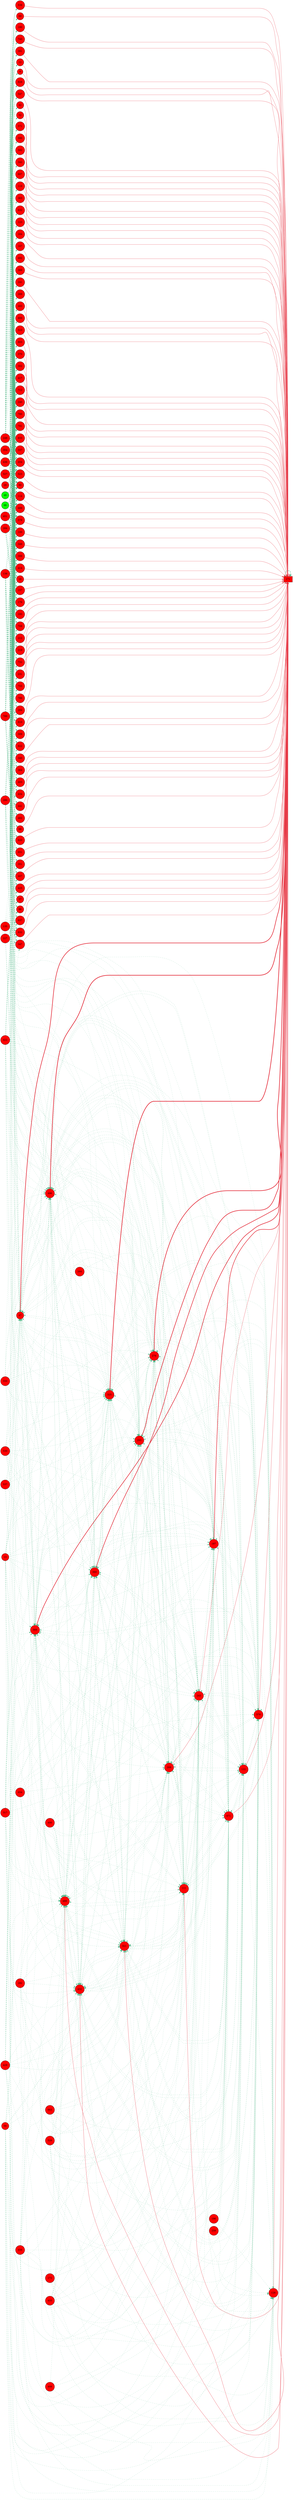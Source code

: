 digraph G{
rankdir=LR;
9 [style=filled, shape=circle, fillcolor="#fe0000", label="9"];
523 [style=filled, shape=circle, fillcolor="#fe0000", label="523"];
12 [style=filled, shape=circle, fillcolor="#fe0000", label="12"];
13 [style=filled, shape=circle, fillcolor="#fe0000", label="13"];
527 [style=filled, shape=circle, fillcolor="#fe0000", label="527"];
16 [style=filled, shape=circle, fillcolor="#fe0000", label="16"];
529 [style=filled, shape=circle, fillcolor="#fe0000", label="529"];
530 [style=filled, shape=circle, fillcolor="#fe0000", label="530"];
537 [style=filled, shape=circle, fillcolor="#fe0000", label="537"];
538 [style=filled, shape=circle, fillcolor="#fe0000", label="538"];
28 [style=filled, shape=circle, fillcolor="#fe0000", label="28"];
547 [style=filled, shape=circle, fillcolor="#fe0000", label="547"];
550 [style=filled, shape=circle, fillcolor="#fe0000", label="550"];
42 [style=filled, shape=circle, fillcolor="#fe0000", label="42"];
47 [style=filled, shape=circle, fillcolor="#fe0000", label="47"];
48 [style=filled, shape=circle, fillcolor="#02fc00", label="48"];
52 [style=filled, shape=circle, fillcolor="#fe0000", label="52"];
56 [style=filled, shape=circle, fillcolor="#fe0000", label="56"];
569 [style=filled, shape=circle, fillcolor="#fe0000", label="569"];
57 [style=filled, shape=circle, fillcolor="#fe0000", label="57"];
571 [style=filled, shape=circle, fillcolor="#fe0000", label="571"];
66 [style=filled, shape=circle, fillcolor="#fe0000", label="66"];
579 [style=filled, shape=circle, fillcolor="#fe0000", label="579"];
578 [style=filled, shape=circle, fillcolor="#fe0000", label="578"];
69 [style=filled, shape=circle, fillcolor="#fe0000", label="69"];
590 [style=filled, shape=circle, fillcolor="#fe0000", label="590"];
80 [style=filled, shape=circle, fillcolor="#fe0000", label="80"];
592 [style=filled, shape=circle, fillcolor="#fe0000", label="592"];
86 [style=filled, shape=circle, fillcolor="#fe0000", label="86"];
607 [style=filled, shape=circle, fillcolor="#fe0000", label="607"];
98 [style=filled, shape=circle, fillcolor="#02fc00", label="98"];
100 [style=filled, shape=circle, fillcolor="#fe0000", label="100"];
620 [style=filled, shape=circle, fillcolor="#fe0000", label="620"];
114 [style=filled, shape=circle, fillcolor="#fe0000", label="114"];
119 [style=filled, shape=circle, fillcolor="#fe0000", label="119"];
632 [style=filled, shape=circle, fillcolor="#fe0000", label="632"];
122 [style=filled, shape=circle, fillcolor="#fe0000", label="122"];
123 [style=filled, shape=circle, fillcolor="#fe0000", label="123"];
637 [style=filled, shape=circle, fillcolor="#fe0000", label="637"];
128 [style=filled, shape=circle, fillcolor="#fe0000", label="128"];
135 [style=filled, shape=circle, fillcolor="#fe0000", label="135"];
138 [style=filled, shape=circle, fillcolor="#fe0000", label="138"];
651 [style=filled, shape=circle, fillcolor="#fe0000", label="651"];
654 [style=filled, shape=circle, fillcolor="#fe0000", label="654"];
663 [style=filled, shape=circle, fillcolor="#fe0000", label="663"];
157 [style=filled, shape=circle, fillcolor="#fe0000", label="157"];
671 [style=filled, shape=circle, fillcolor="#fe0000", label="671"];
164 [style=filled, shape=circle, fillcolor="#fe0000", label="164"];
167 [style=filled, shape=circle, fillcolor="#fe0000", label="167"];
171 [style=filled, shape=box, fillcolor="#fe0000", label="171"];
172 [style=filled, shape=circle, fillcolor="#fe0000", label="172"];
176 [style=filled, shape=circle, fillcolor="#fe0000", label="176"];
689 [style=filled, shape=circle, fillcolor="#fe0000", label="689"];
180 [style=filled, shape=circle, fillcolor="#fe0000", label="180"];
692 [style=filled, shape=circle, fillcolor="#fe0000", label="692"];
187 [style=filled, shape=circle, fillcolor="#fe0000", label="187"];
193 [style=filled, shape=circle, fillcolor="#fe0000", label="193"];
708 [style=filled, shape=circle, fillcolor="#fe0000", label="708"];
196 [style=filled, shape=circle, fillcolor="#fe0000", label="196"];
712 [style=filled, shape=circle, fillcolor="#fe0000", label="712"];
212 [style=filled, shape=circle, fillcolor="#fe0000", label="212"];
219 [style=filled, shape=circle, fillcolor="#fe0000", label="219"];
732 [style=filled, shape=circle, fillcolor="#fe0000", label="732"];
227 [style=filled, shape=circle, fillcolor="#fe0000", label="227"];
740 [style=filled, shape=circle, fillcolor="#fe0000", label="740"];
231 [style=filled, shape=circle, fillcolor="#fe0000", label="231"];
240 [style=filled, shape=circle, fillcolor="#fe0000", label="240"];
241 [style=filled, shape=circle, fillcolor="#fe0000", label="241"];
243 [style=filled, shape=circle, fillcolor="#fe0000", label="243"];
755 [style=filled, shape=circle, fillcolor="#fe0000", label="755"];
760 [style=filled, shape=circle, fillcolor="#fe0000", label="760"];
249 [style=filled, shape=circle, fillcolor="#fe0000", label="249"];
259 [style=filled, shape=circle, fillcolor="#fe0000", label="259"];
264 [style=filled, shape=circle, fillcolor="#fe0000", label="264"];
777 [style=filled, shape=circle, fillcolor="#fe0000", label="777"];
268 [style=filled, shape=circle, fillcolor="#fe0000", label="268"];
269 [style=filled, shape=circle, fillcolor="#fe0000", label="269"];
786 [style=filled, shape=circle, fillcolor="#fe0000", label="786"];
276 [style=filled, shape=circle, fillcolor="#fe0000", label="276"];
789 [style=filled, shape=circle, fillcolor="#fe0000", label="789"];
791 [style=filled, shape=circle, fillcolor="#fe0000", label="791"];
282 [style=filled, shape=circle, fillcolor="#fe0000", label="282"];
284 [style=filled, shape=circle, fillcolor="#fe0000", label="284"];
286 [style=filled, shape=circle, fillcolor="#fe0000", label="286"];
800 [style=filled, shape=circle, fillcolor="#fe0000", label="800"];
803 [style=filled, shape=circle, fillcolor="#fe0000", label="803"];
293 [style=filled, shape=circle, fillcolor="#fe0000", label="293"];
294 [style=filled, shape=circle, fillcolor="#fe0000", label="294"];
810 [style=filled, shape=circle, fillcolor="#fe0000", label="810"];
302 [style=filled, shape=circle, fillcolor="#fe0000", label="302"];
309 [style=filled, shape=circle, fillcolor="#fe0000", label="309"];
822 [style=filled, shape=circle, fillcolor="#fe0000", label="822"];
828 [style=filled, shape=circle, fillcolor="#fe0000", label="828"];
317 [style=filled, shape=circle, fillcolor="#fe0000", label="317"];
832 [style=filled, shape=circle, fillcolor="#fe0000", label="832"];
321 [style=filled, shape=circle, fillcolor="#fe0000", label="321"];
833 [style=filled, shape=circle, fillcolor="#fe0000", label="833"];
325 [style=filled, shape=circle, fillcolor="#fe0000", label="325"];
337 [style=filled, shape=circle, fillcolor="#fe0000", label="337"];
340 [style=filled, shape=circle, fillcolor="#fe0000", label="340"];
342 [style=filled, shape=circle, fillcolor="#fe0000", label="342"];
347 [style=filled, shape=circle, fillcolor="#fe0000", label="347"];
349 [style=filled, shape=circle, fillcolor="#fe0000", label="349"];
351 [style=filled, shape=circle, fillcolor="#fe0000", label="351"];
354 [style=filled, shape=circle, fillcolor="#fe0000", label="354"];
360 [style=filled, shape=circle, fillcolor="#fe0000", label="360"];
363 [style=filled, shape=circle, fillcolor="#fe0000", label="363"];
364 [style=filled, shape=circle, fillcolor="#fe0000", label="364"];
366 [style=filled, shape=circle, fillcolor="#fe0000", label="366"];
370 [style=filled, shape=circle, fillcolor="#fe0000", label="370"];
391 [style=filled, shape=circle, fillcolor="#fe0000", label="391"];
399 [style=filled, shape=circle, fillcolor="#fe0000", label="399"];
400 [style=filled, shape=circle, fillcolor="#fe0000", label="400"];
403 [style=filled, shape=circle, fillcolor="#fe0000", label="403"];
407 [style=filled, shape=circle, fillcolor="#fe0000", label="407"];
409 [style=filled, shape=circle, fillcolor="#fe0000", label="409"];
414 [style=filled, shape=circle, fillcolor="#fe0000", label="414"];
417 [style=filled, shape=circle, fillcolor="#fe0000", label="417"];
422 [style=filled, shape=circle, fillcolor="#fe0000", label="422"];
425 [style=filled, shape=circle, fillcolor="#fe0000", label="425"];
429 [style=filled, shape=circle, fillcolor="#fe0000", label="429"];
432 [style=filled, shape=circle, fillcolor="#fe0000", label="432"];
433 [style=filled, shape=circle, fillcolor="#fe0000", label="433"];
434 [style=filled, shape=circle, fillcolor="#fe0000", label="434"];
436 [style=filled, shape=circle, fillcolor="#fe0000", label="436"];
441 [style=filled, shape=circle, fillcolor="#fe0000", label="441"];
451 [style=filled, shape=circle, fillcolor="#fe0000", label="451"];
454 [style=filled, shape=circle, fillcolor="#fe0000", label="454"];
456 [style=filled, shape=circle, fillcolor="#fe0000", label="456"];
462 [style=filled, shape=circle, fillcolor="#fe0000", label="462"];
483 [style=filled, shape=circle, fillcolor="#fe0000", label="483"];
489 [style=filled, shape=circle, fillcolor="#fe0000", label="489"];
496 [style=filled, shape=circle, fillcolor="#fe0000", label="496"];
510 [style=filled, shape=circle, fillcolor="#fe0000", label="510"];
325 -> 171 [color="#e63946",penwidth=4.00];
496 -> 171 [color="#e63946",penwidth=4.00];
276 -> 171 [color="#e63946",penwidth=3.85];
47 -> 171 [color="#e63946",penwidth=3.70];
293 -> 171 [color="#e63946",penwidth=3.70];
569 -> 171 [color="#e63946",penwidth=3.55];
360 -> 171 [color="#e63946",penwidth=3.42];
187 -> 171 [color="#e63946",penwidth=3.16];
432 -> 171 [color="#e63946",penwidth=1.21];
321 -> 171 [color="#e63946",penwidth=1.21];
122 -> 171 [color="#e63946",penwidth=1.21];
268 -> 171 [color="#e63946",penwidth=1.21];
777 -> 171 [color="#e63946",penwidth=1.19];
579 -> 171 [color="#e63946",penwidth=1.19];
243 -> 171 [color="#e63946",penwidth=1.13];
489 -> 171 [color="#e63946",penwidth=1.13];
171 -> 171 [color="#e63946",penwidth=1.10];
671 -> 171 [color="#e63946",penwidth=1.00];
128 -> 171 [color="#e63946",penwidth=1.00];
740 -> 171 [color="#e63946",penwidth=1.00];
180 -> 171 [color="#e63946",penwidth=1.00];
391 -> 171 [color="#e63946",penwidth=1.00];
12 -> 171 [color="#e63946",penwidth=1.00];
538 -> 171 [color="#e63946",penwidth=1.00];
69 -> 171 [color="#e63946",penwidth=1.00];
760 -> 171 [color="#e63946",penwidth=1.00];
712 -> 171 [color="#e63946",penwidth=1.00];
454 -> 171 [color="#e63946",penwidth=1.00];
523 -> 171 [color="#e63946",penwidth=1.00];
337 -> 171 [color="#e63946",penwidth=1.00];
791 -> 171 [color="#e63946",penwidth=1.00];
833 -> 171 [color="#e63946",penwidth=1.00];
240 -> 171 [color="#e63946",penwidth=1.00];
689 -> 171 [color="#e63946",penwidth=1.00];
114 -> 171 [color="#e63946",penwidth=1.00];
80 -> 171 [color="#e63946",penwidth=1.00];
241 -> 171 [color="#e63946",penwidth=1.00];
123 -> 171 [color="#e63946",penwidth=1.00];
417 -> 171 [color="#e63946",penwidth=1.00];
119 -> 171 [color="#e63946",penwidth=1.00];
800 -> 171 [color="#e63946",penwidth=1.00];
370 -> 171 [color="#e63946",penwidth=1.00];
755 -> 171 [color="#e63946",penwidth=1.00];
231 -> 171 [color="#e63946",penwidth=1.00];
822 -> 171 [color="#e63946",penwidth=1.00];
176 -> 171 [color="#e63946",penwidth=1.00];
212 -> 171 [color="#e63946",penwidth=1.00];
441 -> 171 [color="#e63946",penwidth=1.00];
66 -> 171 [color="#e63946",penwidth=1.00];
434 -> 171 [color="#e63946",penwidth=1.00];
219 -> 171 [color="#e63946",penwidth=1.00];
309 -> 171 [color="#e63946",penwidth=1.00];
364 -> 171 [color="#e63946",penwidth=1.00];
42 -> 171 [color="#e63946",penwidth=1.00];
592 -> 171 [color="#e63946",penwidth=1.00];
632 -> 171 [color="#e63946",penwidth=1.00];
9 -> 171 [color="#e63946",penwidth=1.00];
607 -> 171 [color="#e63946",penwidth=1.00];
828 -> 171 [color="#e63946",penwidth=1.00];
164 -> 171 [color="#e63946",penwidth=1.00];
52 -> 171 [color="#e63946",penwidth=1.00];
366 -> 171 [color="#e63946",penwidth=1.00];
571 -> 171 [color="#e63946",penwidth=1.00];
342 -> 171 [color="#e63946",penwidth=1.00];
302 -> 171 [color="#e63946",penwidth=1.00];
510 -> 171 [color="#e63946",penwidth=1.00];
547 -> 171 [color="#e63946",penwidth=1.00];
363 -> 171 [color="#e63946",penwidth=1.00];
269 -> 171 [color="#e63946",penwidth=1.00];
167 -> 171 [color="#e63946",penwidth=1.00];
803 -> 171 [color="#e63946",penwidth=1.00];
483 -> 171 [color="#e63946",penwidth=1.00];
692 -> 171 [color="#e63946",penwidth=1.00];
590 -> 171 [color="#e63946",penwidth=1.00];
651 -> 171 [color="#e63946",penwidth=1.00];
708 -> 171 [color="#e63946",penwidth=1.00];
786 -> 171 [color="#e63946",penwidth=1.00];
340 -> 171 [color="#e63946",penwidth=1.00];
620 -> 171 [color="#e63946",penwidth=1.00];
810 -> 171 [color="#e63946",penwidth=1.00];
193 -> 171 [color="#e63946",penwidth=1.00];
403 -> 171 [color="#e63946",penwidth=1.00];
294 -> 171 [color="#e63946",penwidth=1.00];
157 -> 171 [color="#e63946",penwidth=1.00];
732 -> 171 [color="#e63946",penwidth=1.00];
462 -> 171 [color="#e63946",penwidth=1.00];
16 -> 171 [color="#e63946",penwidth=1.00];
399 -> 171 [color="#e63946",penwidth=1.00];
414 -> 171 [color="#e63946",penwidth=1.00];
578 -> 171 [color="#e63946",penwidth=1.00];
100 -> 171 [color="#e63946",penwidth=1.00];
349 -> 171 [color="#e63946",penwidth=1.00];
351 -> 171 [color="#e63946",penwidth=1.00];
425 -> 171 [color="#e63946",penwidth=1.00];
57 -> 171 [color="#e63946",penwidth=1.00];
86 -> 171 [color="#e63946",penwidth=1.00];
347 -> 171 [color="#e63946",penwidth=1.00];
407 -> 171 [color="#e63946",penwidth=1.00];
832 -> 171 [color="#e63946",penwidth=1.00];
637 -> 171 [color="#e63946",penwidth=1.00];
98 -> 9 [color="#52b788",style=dashed,penwidth=0.50];
48 -> 9 [color="#52b788",style=dashed,penwidth=0.50];
354 -> 9 [color="#52b788",style=dashed,penwidth=0.50];
249 -> 9 [color="#52b788",style=dashed,penwidth=0.50];
527 -> 9 [color="#52b788",style=dashed,penwidth=0.50];
436 -> 9 [color="#52b788",style=dashed,penwidth=0.50];
28 -> 9 [color="#52b788",style=dashed,penwidth=0.50];
451 -> 9 [color="#52b788",style=dashed,penwidth=0.50];
284 -> 9 [color="#52b788",style=dashed,penwidth=0.50];
138 -> 9 [color="#52b788",style=dashed,penwidth=0.50];
98 -> 523 [color="#52b788",style=dashed,penwidth=0.50];
48 -> 523 [color="#52b788",style=dashed,penwidth=0.50];
249 -> 523 [color="#52b788",style=dashed,penwidth=0.50];
527 -> 523 [color="#52b788",style=dashed,penwidth=0.50];
28 -> 523 [color="#52b788",style=dashed,penwidth=0.50];
354 -> 523 [color="#52b788",style=dashed,penwidth=0.50];
436 -> 523 [color="#52b788",style=dashed,penwidth=0.50];
284 -> 523 [color="#52b788",style=dashed,penwidth=0.50];
451 -> 523 [color="#52b788",style=dashed,penwidth=0.50];
789 -> 523 [color="#52b788",style=dashed,penwidth=0.50];
98 -> 12 [color="#52b788",style=dashed,penwidth=0.50];
48 -> 12 [color="#52b788",style=dashed,penwidth=0.50];
354 -> 12 [color="#52b788",style=dashed,penwidth=0.50];
436 -> 12 [color="#52b788",style=dashed,penwidth=0.50];
249 -> 12 [color="#52b788",style=dashed,penwidth=0.50];
527 -> 12 [color="#52b788",style=dashed,penwidth=0.50];
28 -> 12 [color="#52b788",style=dashed,penwidth=0.50];
451 -> 12 [color="#52b788",style=dashed,penwidth=0.50];
284 -> 12 [color="#52b788",style=dashed,penwidth=0.50];
98 -> 16 [color="#52b788",style=dashed,penwidth=0.50];
48 -> 16 [color="#52b788",style=dashed,penwidth=0.50];
249 -> 16 [color="#52b788",style=dashed,penwidth=0.50];
527 -> 16 [color="#52b788",style=dashed,penwidth=0.50];
28 -> 16 [color="#52b788",style=dashed,penwidth=0.50];
354 -> 16 [color="#52b788",style=dashed,penwidth=0.50];
436 -> 16 [color="#52b788",style=dashed,penwidth=0.50];
284 -> 16 [color="#52b788",style=dashed,penwidth=0.50];
138 -> 16 [color="#52b788",style=dashed,penwidth=0.50];
451 -> 16 [color="#52b788",style=dashed,penwidth=0.50];
789 -> 16 [color="#52b788",style=dashed,penwidth=0.50];
98 -> 538 [color="#52b788",style=dashed,penwidth=0.50];
48 -> 538 [color="#52b788",style=dashed,penwidth=0.50];
354 -> 538 [color="#52b788",style=dashed,penwidth=0.50];
436 -> 538 [color="#52b788",style=dashed,penwidth=0.50];
249 -> 538 [color="#52b788",style=dashed,penwidth=0.50];
527 -> 538 [color="#52b788",style=dashed,penwidth=0.50];
28 -> 538 [color="#52b788",style=dashed,penwidth=0.50];
451 -> 538 [color="#52b788",style=dashed,penwidth=0.50];
284 -> 538 [color="#52b788",style=dashed,penwidth=0.50];
98 -> 547 [color="#52b788",style=dashed,penwidth=0.50];
48 -> 547 [color="#52b788",style=dashed,penwidth=0.50];
249 -> 547 [color="#52b788",style=dashed,penwidth=0.50];
527 -> 547 [color="#52b788",style=dashed,penwidth=0.50];
354 -> 547 [color="#52b788",style=dashed,penwidth=0.50];
28 -> 547 [color="#52b788",style=dashed,penwidth=0.50];
436 -> 547 [color="#52b788",style=dashed,penwidth=0.50];
284 -> 547 [color="#52b788",style=dashed,penwidth=0.50];
451 -> 547 [color="#52b788",style=dashed,penwidth=0.50];
138 -> 547 [color="#52b788",style=dashed,penwidth=0.50];
98 -> 42 [color="#52b788",style=dashed,penwidth=0.50];
48 -> 42 [color="#52b788",style=dashed,penwidth=0.50];
354 -> 42 [color="#52b788",style=dashed,penwidth=0.50];
249 -> 42 [color="#52b788",style=dashed,penwidth=0.50];
527 -> 42 [color="#52b788",style=dashed,penwidth=0.50];
436 -> 42 [color="#52b788",style=dashed,penwidth=0.50];
28 -> 42 [color="#52b788",style=dashed,penwidth=0.50];
451 -> 42 [color="#52b788",style=dashed,penwidth=0.50];
284 -> 42 [color="#52b788",style=dashed,penwidth=0.50];
138 -> 42 [color="#52b788",style=dashed,penwidth=0.50];
243 -> 47 [color="#52b788",style=dashed,penwidth=0.50];
489 -> 47 [color="#52b788",style=dashed,penwidth=0.50];
47 -> 47 [color="#52b788",style=dashed,penwidth=0.50];
579 -> 47 [color="#52b788",style=dashed,penwidth=0.50];
777 -> 47 [color="#52b788",style=dashed,penwidth=0.50];
321 -> 47 [color="#52b788",style=dashed,penwidth=0.50];
122 -> 47 [color="#52b788",style=dashed,penwidth=0.50];
268 -> 47 [color="#52b788",style=dashed,penwidth=0.50];
432 -> 47 [color="#52b788",style=dashed,penwidth=0.50];
671 -> 47 [color="#52b788",style=dashed,penwidth=0.50];
187 -> 47 [color="#52b788",style=dashed,penwidth=0.50];
360 -> 47 [color="#52b788",style=dashed,penwidth=0.50];
789 -> 47 [color="#52b788",style=dashed,penwidth=0.50];
451 -> 47 [color="#52b788",style=dashed,penwidth=0.50];
537 -> 47 [color="#52b788",style=dashed,penwidth=0.50];
530 -> 47 [color="#52b788",style=dashed,penwidth=0.50];
550 -> 47 [color="#52b788",style=dashed,penwidth=0.50];
569 -> 47 [color="#52b788",style=dashed,penwidth=0.50];
422 -> 47 [color="#52b788",style=dashed,penwidth=0.50];
276 -> 47 [color="#52b788",style=dashed,penwidth=0.50];
293 -> 47 [color="#52b788",style=dashed,penwidth=0.50];
429 -> 47 [color="#52b788",style=dashed,penwidth=0.50];
13 -> 47 [color="#52b788",style=dashed,penwidth=0.50];
56 -> 47 [color="#52b788",style=dashed,penwidth=0.50];
325 -> 47 [color="#52b788",style=dashed,penwidth=0.50];
496 -> 47 [color="#52b788",style=dashed,penwidth=0.50];
317 -> 47 [color="#52b788",style=dashed,penwidth=0.50];
284 -> 47 [color="#52b788",style=dashed,penwidth=0.50];
138 -> 47 [color="#52b788",style=dashed,penwidth=0.50];
286 -> 47 [color="#52b788",style=dashed,penwidth=0.50];
135 -> 47 [color="#52b788",style=dashed,penwidth=0.50];
227 -> 47 [color="#52b788",style=dashed,penwidth=0.50];
98 -> 52 [color="#52b788",style=dashed,penwidth=0.50];
48 -> 52 [color="#52b788",style=dashed,penwidth=0.50];
249 -> 52 [color="#52b788",style=dashed,penwidth=0.50];
527 -> 52 [color="#52b788",style=dashed,penwidth=0.50];
354 -> 52 [color="#52b788",style=dashed,penwidth=0.50];
28 -> 52 [color="#52b788",style=dashed,penwidth=0.50];
436 -> 52 [color="#52b788",style=dashed,penwidth=0.50];
284 -> 52 [color="#52b788",style=dashed,penwidth=0.50];
451 -> 52 [color="#52b788",style=dashed,penwidth=0.50];
138 -> 52 [color="#52b788",style=dashed,penwidth=0.50];
243 -> 569 [color="#52b788",style=dashed,penwidth=0.50];
489 -> 569 [color="#52b788",style=dashed,penwidth=0.50];
569 -> 569 [color="#52b788",style=dashed,penwidth=0.50];
579 -> 569 [color="#52b788",style=dashed,penwidth=0.50];
777 -> 569 [color="#52b788",style=dashed,penwidth=0.50];
268 -> 569 [color="#52b788",style=dashed,penwidth=0.50];
321 -> 569 [color="#52b788",style=dashed,penwidth=0.50];
122 -> 569 [color="#52b788",style=dashed,penwidth=0.50];
432 -> 569 [color="#52b788",style=dashed,penwidth=0.50];
187 -> 569 [color="#52b788",style=dashed,penwidth=0.50];
671 -> 569 [color="#52b788",style=dashed,penwidth=0.50];
360 -> 569 [color="#52b788",style=dashed,penwidth=0.50];
530 -> 569 [color="#52b788",style=dashed,penwidth=0.50];
451 -> 569 [color="#52b788",style=dashed,penwidth=0.50];
550 -> 569 [color="#52b788",style=dashed,penwidth=0.50];
789 -> 569 [color="#52b788",style=dashed,penwidth=0.50];
537 -> 569 [color="#52b788",style=dashed,penwidth=0.50];
276 -> 569 [color="#52b788",style=dashed,penwidth=0.50];
47 -> 569 [color="#52b788",style=dashed,penwidth=0.50];
293 -> 569 [color="#52b788",style=dashed,penwidth=0.50];
422 -> 569 [color="#52b788",style=dashed,penwidth=0.50];
429 -> 569 [color="#52b788",style=dashed,penwidth=0.50];
13 -> 569 [color="#52b788",style=dashed,penwidth=0.50];
56 -> 569 [color="#52b788",style=dashed,penwidth=0.50];
325 -> 569 [color="#52b788",style=dashed,penwidth=0.50];
496 -> 569 [color="#52b788",style=dashed,penwidth=0.50];
317 -> 569 [color="#52b788",style=dashed,penwidth=0.50];
284 -> 569 [color="#52b788",style=dashed,penwidth=0.50];
138 -> 569 [color="#52b788",style=dashed,penwidth=0.50];
654 -> 569 [color="#52b788",style=dashed,penwidth=0.50];
456 -> 569 [color="#52b788",style=dashed,penwidth=0.50];
282 -> 569 [color="#52b788",style=dashed,penwidth=0.50];
98 -> 57 [color="#52b788",style=dashed,penwidth=0.50];
48 -> 57 [color="#52b788",style=dashed,penwidth=0.50];
249 -> 57 [color="#52b788",style=dashed,penwidth=0.50];
527 -> 57 [color="#52b788",style=dashed,penwidth=0.50];
28 -> 57 [color="#52b788",style=dashed,penwidth=0.50];
354 -> 57 [color="#52b788",style=dashed,penwidth=0.50];
436 -> 57 [color="#52b788",style=dashed,penwidth=0.50];
789 -> 57 [color="#52b788",style=dashed,penwidth=0.50];
284 -> 57 [color="#52b788",style=dashed,penwidth=0.50];
422 -> 57 [color="#52b788",style=dashed,penwidth=0.50];
286 -> 57 [color="#52b788",style=dashed,penwidth=0.50];
227 -> 57 [color="#52b788",style=dashed,penwidth=0.50];
135 -> 57 [color="#52b788",style=dashed,penwidth=0.50];
98 -> 571 [color="#52b788",style=dashed,penwidth=0.50];
48 -> 571 [color="#52b788",style=dashed,penwidth=0.50];
249 -> 571 [color="#52b788",style=dashed,penwidth=0.50];
527 -> 571 [color="#52b788",style=dashed,penwidth=0.50];
354 -> 571 [color="#52b788",style=dashed,penwidth=0.50];
28 -> 571 [color="#52b788",style=dashed,penwidth=0.50];
436 -> 571 [color="#52b788",style=dashed,penwidth=0.50];
284 -> 571 [color="#52b788",style=dashed,penwidth=0.50];
451 -> 571 [color="#52b788",style=dashed,penwidth=0.50];
138 -> 571 [color="#52b788",style=dashed,penwidth=0.50];
98 -> 66 [color="#52b788",style=dashed,penwidth=0.50];
48 -> 66 [color="#52b788",style=dashed,penwidth=0.50];
249 -> 66 [color="#52b788",style=dashed,penwidth=0.50];
527 -> 66 [color="#52b788",style=dashed,penwidth=0.50];
28 -> 66 [color="#52b788",style=dashed,penwidth=0.50];
354 -> 66 [color="#52b788",style=dashed,penwidth=0.50];
436 -> 66 [color="#52b788",style=dashed,penwidth=0.50];
284 -> 66 [color="#52b788",style=dashed,penwidth=0.50];
789 -> 66 [color="#52b788",style=dashed,penwidth=0.50];
138 -> 66 [color="#52b788",style=dashed,penwidth=0.50];
451 -> 66 [color="#52b788",style=dashed,penwidth=0.50];
286 -> 66 [color="#52b788",style=dashed,penwidth=0.50];
579 -> 579 [color="#52b788",style=dashed,penwidth=0.50];
777 -> 579 [color="#52b788",style=dashed,penwidth=0.50];
321 -> 579 [color="#52b788",style=dashed,penwidth=0.50];
122 -> 579 [color="#52b788",style=dashed,penwidth=0.50];
268 -> 579 [color="#52b788",style=dashed,penwidth=0.50];
432 -> 579 [color="#52b788",style=dashed,penwidth=0.50];
489 -> 579 [color="#52b788",style=dashed,penwidth=0.50];
243 -> 579 [color="#52b788",style=dashed,penwidth=0.50];
187 -> 579 [color="#52b788",style=dashed,penwidth=0.50];
360 -> 579 [color="#52b788",style=dashed,penwidth=0.50];
569 -> 579 [color="#52b788",style=dashed,penwidth=0.50];
276 -> 579 [color="#52b788",style=dashed,penwidth=0.50];
47 -> 579 [color="#52b788",style=dashed,penwidth=0.50];
293 -> 579 [color="#52b788",style=dashed,penwidth=0.50];
671 -> 579 [color="#52b788",style=dashed,penwidth=0.50];
325 -> 579 [color="#52b788",style=dashed,penwidth=0.50];
496 -> 579 [color="#52b788",style=dashed,penwidth=0.50];
400 -> 579 [color="#52b788",style=dashed,penwidth=0.50];
663 -> 579 [color="#52b788",style=dashed,penwidth=0.50];
433 -> 579 [color="#52b788",style=dashed,penwidth=0.50];
429 -> 579 [color="#52b788",style=dashed,penwidth=0.50];
13 -> 579 [color="#52b788",style=dashed,penwidth=0.50];
56 -> 579 [color="#52b788",style=dashed,penwidth=0.50];
654 -> 579 [color="#52b788",style=dashed,penwidth=0.50];
317 -> 579 [color="#52b788",style=dashed,penwidth=0.50];
456 -> 579 [color="#52b788",style=dashed,penwidth=0.50];
282 -> 579 [color="#52b788",style=dashed,penwidth=0.50];
529 -> 579 [color="#52b788",style=dashed,penwidth=0.50];
172 -> 579 [color="#52b788",style=dashed,penwidth=0.50];
98 -> 578 [color="#52b788",style=dashed,penwidth=0.50];
48 -> 578 [color="#52b788",style=dashed,penwidth=0.50];
249 -> 578 [color="#52b788",style=dashed,penwidth=0.50];
527 -> 578 [color="#52b788",style=dashed,penwidth=0.50];
28 -> 578 [color="#52b788",style=dashed,penwidth=0.50];
354 -> 578 [color="#52b788",style=dashed,penwidth=0.50];
436 -> 578 [color="#52b788",style=dashed,penwidth=0.50];
284 -> 578 [color="#52b788",style=dashed,penwidth=0.50];
138 -> 578 [color="#52b788",style=dashed,penwidth=0.50];
451 -> 578 [color="#52b788",style=dashed,penwidth=0.50];
789 -> 578 [color="#52b788",style=dashed,penwidth=0.50];
98 -> 69 [color="#52b788",style=dashed,penwidth=0.50];
48 -> 69 [color="#52b788",style=dashed,penwidth=0.50];
354 -> 69 [color="#52b788",style=dashed,penwidth=0.50];
436 -> 69 [color="#52b788",style=dashed,penwidth=0.50];
249 -> 69 [color="#52b788",style=dashed,penwidth=0.50];
527 -> 69 [color="#52b788",style=dashed,penwidth=0.50];
28 -> 69 [color="#52b788",style=dashed,penwidth=0.50];
451 -> 69 [color="#52b788",style=dashed,penwidth=0.50];
284 -> 69 [color="#52b788",style=dashed,penwidth=0.50];
98 -> 590 [color="#52b788",style=dashed,penwidth=0.50];
48 -> 590 [color="#52b788",style=dashed,penwidth=0.50];
249 -> 590 [color="#52b788",style=dashed,penwidth=0.50];
527 -> 590 [color="#52b788",style=dashed,penwidth=0.50];
354 -> 590 [color="#52b788",style=dashed,penwidth=0.50];
28 -> 590 [color="#52b788",style=dashed,penwidth=0.50];
436 -> 590 [color="#52b788",style=dashed,penwidth=0.50];
284 -> 590 [color="#52b788",style=dashed,penwidth=0.50];
451 -> 590 [color="#52b788",style=dashed,penwidth=0.50];
138 -> 590 [color="#52b788",style=dashed,penwidth=0.50];
98 -> 80 [color="#52b788",style=dashed,penwidth=0.50];
48 -> 80 [color="#52b788",style=dashed,penwidth=0.50];
249 -> 80 [color="#52b788",style=dashed,penwidth=0.50];
527 -> 80 [color="#52b788",style=dashed,penwidth=0.50];
28 -> 80 [color="#52b788",style=dashed,penwidth=0.50];
354 -> 80 [color="#52b788",style=dashed,penwidth=0.50];
436 -> 80 [color="#52b788",style=dashed,penwidth=0.50];
284 -> 80 [color="#52b788",style=dashed,penwidth=0.50];
451 -> 80 [color="#52b788",style=dashed,penwidth=0.50];
789 -> 80 [color="#52b788",style=dashed,penwidth=0.50];
98 -> 592 [color="#52b788",style=dashed,penwidth=0.50];
48 -> 592 [color="#52b788",style=dashed,penwidth=0.50];
354 -> 592 [color="#52b788",style=dashed,penwidth=0.50];
249 -> 592 [color="#52b788",style=dashed,penwidth=0.50];
527 -> 592 [color="#52b788",style=dashed,penwidth=0.50];
436 -> 592 [color="#52b788",style=dashed,penwidth=0.50];
28 -> 592 [color="#52b788",style=dashed,penwidth=0.50];
451 -> 592 [color="#52b788",style=dashed,penwidth=0.50];
284 -> 592 [color="#52b788",style=dashed,penwidth=0.50];
138 -> 592 [color="#52b788",style=dashed,penwidth=0.50];
98 -> 86 [color="#52b788",style=dashed,penwidth=0.50];
48 -> 86 [color="#52b788",style=dashed,penwidth=0.50];
249 -> 86 [color="#52b788",style=dashed,penwidth=0.50];
527 -> 86 [color="#52b788",style=dashed,penwidth=0.50];
28 -> 86 [color="#52b788",style=dashed,penwidth=0.50];
354 -> 86 [color="#52b788",style=dashed,penwidth=0.50];
436 -> 86 [color="#52b788",style=dashed,penwidth=0.50];
789 -> 86 [color="#52b788",style=dashed,penwidth=0.50];
284 -> 86 [color="#52b788",style=dashed,penwidth=0.50];
422 -> 86 [color="#52b788",style=dashed,penwidth=0.50];
286 -> 86 [color="#52b788",style=dashed,penwidth=0.50];
227 -> 86 [color="#52b788",style=dashed,penwidth=0.50];
135 -> 86 [color="#52b788",style=dashed,penwidth=0.50];
98 -> 607 [color="#52b788",style=dashed,penwidth=0.50];
48 -> 607 [color="#52b788",style=dashed,penwidth=0.50];
354 -> 607 [color="#52b788",style=dashed,penwidth=0.50];
249 -> 607 [color="#52b788",style=dashed,penwidth=0.50];
527 -> 607 [color="#52b788",style=dashed,penwidth=0.50];
436 -> 607 [color="#52b788",style=dashed,penwidth=0.50];
28 -> 607 [color="#52b788",style=dashed,penwidth=0.50];
451 -> 607 [color="#52b788",style=dashed,penwidth=0.50];
284 -> 607 [color="#52b788",style=dashed,penwidth=0.50];
138 -> 607 [color="#52b788",style=dashed,penwidth=0.50];
98 -> 100 [color="#52b788",style=dashed,penwidth=0.50];
48 -> 100 [color="#52b788",style=dashed,penwidth=0.50];
249 -> 100 [color="#52b788",style=dashed,penwidth=0.50];
527 -> 100 [color="#52b788",style=dashed,penwidth=0.50];
28 -> 100 [color="#52b788",style=dashed,penwidth=0.50];
354 -> 100 [color="#52b788",style=dashed,penwidth=0.50];
436 -> 100 [color="#52b788",style=dashed,penwidth=0.50];
284 -> 100 [color="#52b788",style=dashed,penwidth=0.50];
138 -> 100 [color="#52b788",style=dashed,penwidth=0.50];
451 -> 100 [color="#52b788",style=dashed,penwidth=0.50];
789 -> 100 [color="#52b788",style=dashed,penwidth=0.50];
98 -> 620 [color="#52b788",style=dashed,penwidth=0.50];
48 -> 620 [color="#52b788",style=dashed,penwidth=0.50];
249 -> 620 [color="#52b788",style=dashed,penwidth=0.50];
527 -> 620 [color="#52b788",style=dashed,penwidth=0.50];
28 -> 620 [color="#52b788",style=dashed,penwidth=0.50];
354 -> 620 [color="#52b788",style=dashed,penwidth=0.50];
436 -> 620 [color="#52b788",style=dashed,penwidth=0.50];
284 -> 620 [color="#52b788",style=dashed,penwidth=0.50];
789 -> 620 [color="#52b788",style=dashed,penwidth=0.50];
138 -> 620 [color="#52b788",style=dashed,penwidth=0.50];
451 -> 620 [color="#52b788",style=dashed,penwidth=0.50];
286 -> 620 [color="#52b788",style=dashed,penwidth=0.50];
98 -> 114 [color="#52b788",style=dashed,penwidth=0.50];
48 -> 114 [color="#52b788",style=dashed,penwidth=0.50];
249 -> 114 [color="#52b788",style=dashed,penwidth=0.50];
527 -> 114 [color="#52b788",style=dashed,penwidth=0.50];
28 -> 114 [color="#52b788",style=dashed,penwidth=0.50];
354 -> 114 [color="#52b788",style=dashed,penwidth=0.50];
436 -> 114 [color="#52b788",style=dashed,penwidth=0.50];
284 -> 114 [color="#52b788",style=dashed,penwidth=0.50];
451 -> 114 [color="#52b788",style=dashed,penwidth=0.50];
789 -> 114 [color="#52b788",style=dashed,penwidth=0.50];
98 -> 119 [color="#52b788",style=dashed,penwidth=0.50];
48 -> 119 [color="#52b788",style=dashed,penwidth=0.50];
354 -> 119 [color="#52b788",style=dashed,penwidth=0.50];
249 -> 119 [color="#52b788",style=dashed,penwidth=0.50];
527 -> 119 [color="#52b788",style=dashed,penwidth=0.50];
436 -> 119 [color="#52b788",style=dashed,penwidth=0.50];
28 -> 119 [color="#52b788",style=dashed,penwidth=0.50];
451 -> 119 [color="#52b788",style=dashed,penwidth=0.50];
284 -> 119 [color="#52b788",style=dashed,penwidth=0.50];
138 -> 119 [color="#52b788",style=dashed,penwidth=0.50];
98 -> 632 [color="#52b788",style=dashed,penwidth=0.50];
48 -> 632 [color="#52b788",style=dashed,penwidth=0.50];
354 -> 632 [color="#52b788",style=dashed,penwidth=0.50];
249 -> 632 [color="#52b788",style=dashed,penwidth=0.50];
527 -> 632 [color="#52b788",style=dashed,penwidth=0.50];
436 -> 632 [color="#52b788",style=dashed,penwidth=0.50];
28 -> 632 [color="#52b788",style=dashed,penwidth=0.50];
451 -> 632 [color="#52b788",style=dashed,penwidth=0.50];
284 -> 632 [color="#52b788",style=dashed,penwidth=0.50];
138 -> 632 [color="#52b788",style=dashed,penwidth=0.50];
122 -> 122 [color="#52b788",style=dashed,penwidth=0.50];
489 -> 122 [color="#52b788",style=dashed,penwidth=0.50];
243 -> 122 [color="#52b788",style=dashed,penwidth=0.50];
777 -> 122 [color="#52b788",style=dashed,penwidth=0.50];
579 -> 122 [color="#52b788",style=dashed,penwidth=0.50];
321 -> 122 [color="#52b788",style=dashed,penwidth=0.50];
268 -> 122 [color="#52b788",style=dashed,penwidth=0.50];
432 -> 122 [color="#52b788",style=dashed,penwidth=0.50];
671 -> 122 [color="#52b788",style=dashed,penwidth=0.50];
187 -> 122 [color="#52b788",style=dashed,penwidth=0.50];
360 -> 122 [color="#52b788",style=dashed,penwidth=0.50];
569 -> 122 [color="#52b788",style=dashed,penwidth=0.50];
276 -> 122 [color="#52b788",style=dashed,penwidth=0.50];
47 -> 122 [color="#52b788",style=dashed,penwidth=0.50];
293 -> 122 [color="#52b788",style=dashed,penwidth=0.50];
325 -> 122 [color="#52b788",style=dashed,penwidth=0.50];
496 -> 122 [color="#52b788",style=dashed,penwidth=0.50];
400 -> 122 [color="#52b788",style=dashed,penwidth=0.50];
663 -> 122 [color="#52b788",style=dashed,penwidth=0.50];
433 -> 122 [color="#52b788",style=dashed,penwidth=0.50];
429 -> 122 [color="#52b788",style=dashed,penwidth=0.50];
13 -> 122 [color="#52b788",style=dashed,penwidth=0.50];
56 -> 122 [color="#52b788",style=dashed,penwidth=0.50];
317 -> 122 [color="#52b788",style=dashed,penwidth=0.50];
654 -> 122 [color="#52b788",style=dashed,penwidth=0.50];
456 -> 122 [color="#52b788",style=dashed,penwidth=0.50];
282 -> 122 [color="#52b788",style=dashed,penwidth=0.50];
529 -> 122 [color="#52b788",style=dashed,penwidth=0.50];
98 -> 123 [color="#52b788",style=dashed,penwidth=0.50];
48 -> 123 [color="#52b788",style=dashed,penwidth=0.50];
354 -> 123 [color="#52b788",style=dashed,penwidth=0.50];
249 -> 123 [color="#52b788",style=dashed,penwidth=0.50];
527 -> 123 [color="#52b788",style=dashed,penwidth=0.50];
436 -> 123 [color="#52b788",style=dashed,penwidth=0.50];
28 -> 123 [color="#52b788",style=dashed,penwidth=0.50];
451 -> 123 [color="#52b788",style=dashed,penwidth=0.50];
284 -> 123 [color="#52b788",style=dashed,penwidth=0.50];
138 -> 123 [color="#52b788",style=dashed,penwidth=0.50];
98 -> 637 [color="#52b788",style=dashed,penwidth=0.50];
48 -> 637 [color="#52b788",style=dashed,penwidth=0.50];
249 -> 637 [color="#52b788",style=dashed,penwidth=0.50];
527 -> 637 [color="#52b788",style=dashed,penwidth=0.50];
28 -> 637 [color="#52b788",style=dashed,penwidth=0.50];
354 -> 637 [color="#52b788",style=dashed,penwidth=0.50];
436 -> 637 [color="#52b788",style=dashed,penwidth=0.50];
789 -> 637 [color="#52b788",style=dashed,penwidth=0.50];
284 -> 637 [color="#52b788",style=dashed,penwidth=0.50];
422 -> 637 [color="#52b788",style=dashed,penwidth=0.50];
286 -> 637 [color="#52b788",style=dashed,penwidth=0.50];
227 -> 637 [color="#52b788",style=dashed,penwidth=0.50];
135 -> 637 [color="#52b788",style=dashed,penwidth=0.50];
268 -> 128 [color="#52b788",style=dashed,penwidth=0.50];
321 -> 128 [color="#52b788",style=dashed,penwidth=0.50];
122 -> 128 [color="#52b788",style=dashed,penwidth=0.50];
432 -> 128 [color="#52b788",style=dashed,penwidth=0.50];
187 -> 128 [color="#52b788",style=dashed,penwidth=0.50];
360 -> 128 [color="#52b788",style=dashed,penwidth=0.50];
579 -> 128 [color="#52b788",style=dashed,penwidth=0.50];
777 -> 128 [color="#52b788",style=dashed,penwidth=0.50];
569 -> 128 [color="#52b788",style=dashed,penwidth=0.50];
276 -> 128 [color="#52b788",style=dashed,penwidth=0.50];
47 -> 128 [color="#52b788",style=dashed,penwidth=0.50];
293 -> 128 [color="#52b788",style=dashed,penwidth=0.50];
325 -> 128 [color="#52b788",style=dashed,penwidth=0.50];
496 -> 128 [color="#52b788",style=dashed,penwidth=0.50];
663 -> 128 [color="#52b788",style=dashed,penwidth=0.50];
400 -> 128 [color="#52b788",style=dashed,penwidth=0.50];
429 -> 128 [color="#52b788",style=dashed,penwidth=0.50];
13 -> 128 [color="#52b788",style=dashed,penwidth=0.50];
56 -> 128 [color="#52b788",style=dashed,penwidth=0.50];
317 -> 128 [color="#52b788",style=dashed,penwidth=0.50];
456 -> 128 [color="#52b788",style=dashed,penwidth=0.50];
282 -> 128 [color="#52b788",style=dashed,penwidth=0.50];
529 -> 128 [color="#52b788",style=dashed,penwidth=0.50];
172 -> 128 [color="#52b788",style=dashed,penwidth=0.50];
433 -> 128 [color="#52b788",style=dashed,penwidth=0.50];
196 -> 128 [color="#52b788",style=dashed,penwidth=0.50];
409 -> 128 [color="#52b788",style=dashed,penwidth=0.50];
259 -> 128 [color="#52b788",style=dashed,penwidth=0.50];
98 -> 651 [color="#52b788",style=dashed,penwidth=0.50];
48 -> 651 [color="#52b788",style=dashed,penwidth=0.50];
249 -> 651 [color="#52b788",style=dashed,penwidth=0.50];
527 -> 651 [color="#52b788",style=dashed,penwidth=0.50];
28 -> 651 [color="#52b788",style=dashed,penwidth=0.50];
354 -> 651 [color="#52b788",style=dashed,penwidth=0.50];
436 -> 651 [color="#52b788",style=dashed,penwidth=0.50];
284 -> 651 [color="#52b788",style=dashed,penwidth=0.50];
789 -> 651 [color="#52b788",style=dashed,penwidth=0.50];
138 -> 651 [color="#52b788",style=dashed,penwidth=0.50];
451 -> 651 [color="#52b788",style=dashed,penwidth=0.50];
286 -> 651 [color="#52b788",style=dashed,penwidth=0.50];
98 -> 157 [color="#52b788",style=dashed,penwidth=0.50];
48 -> 157 [color="#52b788",style=dashed,penwidth=0.50];
249 -> 157 [color="#52b788",style=dashed,penwidth=0.50];
527 -> 157 [color="#52b788",style=dashed,penwidth=0.50];
28 -> 157 [color="#52b788",style=dashed,penwidth=0.50];
354 -> 157 [color="#52b788",style=dashed,penwidth=0.50];
436 -> 157 [color="#52b788",style=dashed,penwidth=0.50];
284 -> 157 [color="#52b788",style=dashed,penwidth=0.50];
789 -> 157 [color="#52b788",style=dashed,penwidth=0.50];
138 -> 157 [color="#52b788",style=dashed,penwidth=0.50];
451 -> 157 [color="#52b788",style=dashed,penwidth=0.50];
286 -> 157 [color="#52b788",style=dashed,penwidth=0.50];
122 -> 671 [color="#52b788",style=dashed,penwidth=0.50];
268 -> 671 [color="#52b788",style=dashed,penwidth=0.50];
321 -> 671 [color="#52b788",style=dashed,penwidth=0.50];
432 -> 671 [color="#52b788",style=dashed,penwidth=0.50];
777 -> 671 [color="#52b788",style=dashed,penwidth=0.50];
579 -> 671 [color="#52b788",style=dashed,penwidth=0.50];
187 -> 671 [color="#52b788",style=dashed,penwidth=0.50];
360 -> 671 [color="#52b788",style=dashed,penwidth=0.50];
569 -> 671 [color="#52b788",style=dashed,penwidth=0.50];
276 -> 671 [color="#52b788",style=dashed,penwidth=0.50];
47 -> 671 [color="#52b788",style=dashed,penwidth=0.50];
293 -> 671 [color="#52b788",style=dashed,penwidth=0.50];
325 -> 671 [color="#52b788",style=dashed,penwidth=0.50];
496 -> 671 [color="#52b788",style=dashed,penwidth=0.50];
663 -> 671 [color="#52b788",style=dashed,penwidth=0.50];
400 -> 671 [color="#52b788",style=dashed,penwidth=0.50];
429 -> 671 [color="#52b788",style=dashed,penwidth=0.50];
13 -> 671 [color="#52b788",style=dashed,penwidth=0.50];
56 -> 671 [color="#52b788",style=dashed,penwidth=0.50];
317 -> 671 [color="#52b788",style=dashed,penwidth=0.50];
456 -> 671 [color="#52b788",style=dashed,penwidth=0.50];
282 -> 671 [color="#52b788",style=dashed,penwidth=0.50];
433 -> 671 [color="#52b788",style=dashed,penwidth=0.50];
529 -> 671 [color="#52b788",style=dashed,penwidth=0.50];
172 -> 671 [color="#52b788",style=dashed,penwidth=0.50];
196 -> 671 [color="#52b788",style=dashed,penwidth=0.50];
409 -> 671 [color="#52b788",style=dashed,penwidth=0.50];
259 -> 671 [color="#52b788",style=dashed,penwidth=0.50];
451 -> 671 [color="#52b788",style=dashed,penwidth=0.50];
98 -> 164 [color="#52b788",style=dashed,penwidth=0.50];
48 -> 164 [color="#52b788",style=dashed,penwidth=0.50];
249 -> 164 [color="#52b788",style=dashed,penwidth=0.50];
527 -> 164 [color="#52b788",style=dashed,penwidth=0.50];
354 -> 164 [color="#52b788",style=dashed,penwidth=0.50];
28 -> 164 [color="#52b788",style=dashed,penwidth=0.50];
436 -> 164 [color="#52b788",style=dashed,penwidth=0.50];
284 -> 164 [color="#52b788",style=dashed,penwidth=0.50];
451 -> 164 [color="#52b788",style=dashed,penwidth=0.50];
138 -> 164 [color="#52b788",style=dashed,penwidth=0.50];
98 -> 167 [color="#52b788",style=dashed,penwidth=0.50];
48 -> 167 [color="#52b788",style=dashed,penwidth=0.50];
249 -> 167 [color="#52b788",style=dashed,penwidth=0.50];
527 -> 167 [color="#52b788",style=dashed,penwidth=0.50];
354 -> 167 [color="#52b788",style=dashed,penwidth=0.50];
28 -> 167 [color="#52b788",style=dashed,penwidth=0.50];
436 -> 167 [color="#52b788",style=dashed,penwidth=0.50];
284 -> 167 [color="#52b788",style=dashed,penwidth=0.50];
451 -> 167 [color="#52b788",style=dashed,penwidth=0.50];
138 -> 167 [color="#52b788",style=dashed,penwidth=0.50];
171 -> 171 [color="#52b788",style=dashed,penwidth=3.00];
98 -> 176 [color="#52b788",style=dashed,penwidth=0.50];
48 -> 176 [color="#52b788",style=dashed,penwidth=0.50];
249 -> 176 [color="#52b788",style=dashed,penwidth=0.50];
527 -> 176 [color="#52b788",style=dashed,penwidth=0.50];
28 -> 176 [color="#52b788",style=dashed,penwidth=0.50];
354 -> 176 [color="#52b788",style=dashed,penwidth=0.50];
436 -> 176 [color="#52b788",style=dashed,penwidth=0.50];
284 -> 176 [color="#52b788",style=dashed,penwidth=0.50];
789 -> 176 [color="#52b788",style=dashed,penwidth=0.50];
138 -> 176 [color="#52b788",style=dashed,penwidth=0.50];
451 -> 176 [color="#52b788",style=dashed,penwidth=0.50];
286 -> 176 [color="#52b788",style=dashed,penwidth=0.50];
98 -> 689 [color="#52b788",style=dashed,penwidth=0.50];
48 -> 689 [color="#52b788",style=dashed,penwidth=0.50];
249 -> 689 [color="#52b788",style=dashed,penwidth=0.50];
527 -> 689 [color="#52b788",style=dashed,penwidth=0.50];
28 -> 689 [color="#52b788",style=dashed,penwidth=0.50];
354 -> 689 [color="#52b788",style=dashed,penwidth=0.50];
436 -> 689 [color="#52b788",style=dashed,penwidth=0.50];
284 -> 689 [color="#52b788",style=dashed,penwidth=0.50];
451 -> 689 [color="#52b788",style=dashed,penwidth=0.50];
789 -> 689 [color="#52b788",style=dashed,penwidth=0.50];
98 -> 180 [color="#52b788",style=dashed,penwidth=0.50];
48 -> 180 [color="#52b788",style=dashed,penwidth=0.50];
354 -> 180 [color="#52b788",style=dashed,penwidth=0.50];
436 -> 180 [color="#52b788",style=dashed,penwidth=0.50];
249 -> 180 [color="#52b788",style=dashed,penwidth=0.50];
527 -> 180 [color="#52b788",style=dashed,penwidth=0.50];
28 -> 180 [color="#52b788",style=dashed,penwidth=0.50];
451 -> 180 [color="#52b788",style=dashed,penwidth=0.50];
284 -> 180 [color="#52b788",style=dashed,penwidth=0.50];
98 -> 692 [color="#52b788",style=dashed,penwidth=0.50];
48 -> 692 [color="#52b788",style=dashed,penwidth=0.50];
249 -> 692 [color="#52b788",style=dashed,penwidth=0.50];
527 -> 692 [color="#52b788",style=dashed,penwidth=0.50];
354 -> 692 [color="#52b788",style=dashed,penwidth=0.50];
28 -> 692 [color="#52b788",style=dashed,penwidth=0.50];
436 -> 692 [color="#52b788",style=dashed,penwidth=0.50];
284 -> 692 [color="#52b788",style=dashed,penwidth=0.50];
451 -> 692 [color="#52b788",style=dashed,penwidth=0.50];
138 -> 692 [color="#52b788",style=dashed,penwidth=0.50];
187 -> 187 [color="#52b788",style=dashed,penwidth=0.50];
579 -> 187 [color="#52b788",style=dashed,penwidth=0.50];
777 -> 187 [color="#52b788",style=dashed,penwidth=0.50];
321 -> 187 [color="#52b788",style=dashed,penwidth=0.50];
122 -> 187 [color="#52b788",style=dashed,penwidth=0.50];
268 -> 187 [color="#52b788",style=dashed,penwidth=0.50];
432 -> 187 [color="#52b788",style=dashed,penwidth=0.50];
243 -> 187 [color="#52b788",style=dashed,penwidth=0.50];
489 -> 187 [color="#52b788",style=dashed,penwidth=0.50];
360 -> 187 [color="#52b788",style=dashed,penwidth=0.50];
569 -> 187 [color="#52b788",style=dashed,penwidth=0.50];
276 -> 187 [color="#52b788",style=dashed,penwidth=0.50];
47 -> 187 [color="#52b788",style=dashed,penwidth=0.50];
293 -> 187 [color="#52b788",style=dashed,penwidth=0.50];
530 -> 187 [color="#52b788",style=dashed,penwidth=0.50];
550 -> 187 [color="#52b788",style=dashed,penwidth=0.50];
325 -> 187 [color="#52b788",style=dashed,penwidth=0.50];
496 -> 187 [color="#52b788",style=dashed,penwidth=0.50];
429 -> 187 [color="#52b788",style=dashed,penwidth=0.50];
13 -> 187 [color="#52b788",style=dashed,penwidth=0.50];
56 -> 187 [color="#52b788",style=dashed,penwidth=0.50];
451 -> 187 [color="#52b788",style=dashed,penwidth=0.50];
317 -> 187 [color="#52b788",style=dashed,penwidth=0.50];
537 -> 187 [color="#52b788",style=dashed,penwidth=0.50];
264 -> 187 [color="#52b788",style=dashed,penwidth=0.50];
654 -> 187 [color="#52b788",style=dashed,penwidth=0.50];
456 -> 187 [color="#52b788",style=dashed,penwidth=0.50];
282 -> 187 [color="#52b788",style=dashed,penwidth=0.50];
789 -> 187 [color="#52b788",style=dashed,penwidth=0.50];
138 -> 187 [color="#52b788",style=dashed,penwidth=0.50];
422 -> 187 [color="#52b788",style=dashed,penwidth=0.50];
400 -> 187 [color="#52b788",style=dashed,penwidth=0.50];
98 -> 193 [color="#52b788",style=dashed,penwidth=0.50];
48 -> 193 [color="#52b788",style=dashed,penwidth=0.50];
249 -> 193 [color="#52b788",style=dashed,penwidth=0.50];
527 -> 193 [color="#52b788",style=dashed,penwidth=0.50];
28 -> 193 [color="#52b788",style=dashed,penwidth=0.50];
354 -> 193 [color="#52b788",style=dashed,penwidth=0.50];
436 -> 193 [color="#52b788",style=dashed,penwidth=0.50];
284 -> 193 [color="#52b788",style=dashed,penwidth=0.50];
789 -> 193 [color="#52b788",style=dashed,penwidth=0.50];
138 -> 193 [color="#52b788",style=dashed,penwidth=0.50];
451 -> 193 [color="#52b788",style=dashed,penwidth=0.50];
286 -> 193 [color="#52b788",style=dashed,penwidth=0.50];
98 -> 708 [color="#52b788",style=dashed,penwidth=0.50];
48 -> 708 [color="#52b788",style=dashed,penwidth=0.50];
249 -> 708 [color="#52b788",style=dashed,penwidth=0.50];
527 -> 708 [color="#52b788",style=dashed,penwidth=0.50];
28 -> 708 [color="#52b788",style=dashed,penwidth=0.50];
354 -> 708 [color="#52b788",style=dashed,penwidth=0.50];
436 -> 708 [color="#52b788",style=dashed,penwidth=0.50];
284 -> 708 [color="#52b788",style=dashed,penwidth=0.50];
789 -> 708 [color="#52b788",style=dashed,penwidth=0.50];
138 -> 708 [color="#52b788",style=dashed,penwidth=0.50];
451 -> 708 [color="#52b788",style=dashed,penwidth=0.50];
286 -> 708 [color="#52b788",style=dashed,penwidth=0.50];
98 -> 712 [color="#52b788",style=dashed,penwidth=0.50];
48 -> 712 [color="#52b788",style=dashed,penwidth=0.50];
249 -> 712 [color="#52b788",style=dashed,penwidth=0.50];
527 -> 712 [color="#52b788",style=dashed,penwidth=0.50];
28 -> 712 [color="#52b788",style=dashed,penwidth=0.50];
354 -> 712 [color="#52b788",style=dashed,penwidth=0.50];
436 -> 712 [color="#52b788",style=dashed,penwidth=0.50];
284 -> 712 [color="#52b788",style=dashed,penwidth=0.50];
451 -> 712 [color="#52b788",style=dashed,penwidth=0.50];
789 -> 712 [color="#52b788",style=dashed,penwidth=0.50];
98 -> 212 [color="#52b788",style=dashed,penwidth=0.50];
48 -> 212 [color="#52b788",style=dashed,penwidth=0.50];
249 -> 212 [color="#52b788",style=dashed,penwidth=0.50];
527 -> 212 [color="#52b788",style=dashed,penwidth=0.50];
28 -> 212 [color="#52b788",style=dashed,penwidth=0.50];
354 -> 212 [color="#52b788",style=dashed,penwidth=0.50];
436 -> 212 [color="#52b788",style=dashed,penwidth=0.50];
284 -> 212 [color="#52b788",style=dashed,penwidth=0.50];
789 -> 212 [color="#52b788",style=dashed,penwidth=0.50];
138 -> 212 [color="#52b788",style=dashed,penwidth=0.50];
451 -> 212 [color="#52b788",style=dashed,penwidth=0.50];
286 -> 212 [color="#52b788",style=dashed,penwidth=0.50];
98 -> 219 [color="#52b788",style=dashed,penwidth=0.50];
48 -> 219 [color="#52b788",style=dashed,penwidth=0.50];
249 -> 219 [color="#52b788",style=dashed,penwidth=0.50];
527 -> 219 [color="#52b788",style=dashed,penwidth=0.50];
28 -> 219 [color="#52b788",style=dashed,penwidth=0.50];
354 -> 219 [color="#52b788",style=dashed,penwidth=0.50];
436 -> 219 [color="#52b788",style=dashed,penwidth=0.50];
284 -> 219 [color="#52b788",style=dashed,penwidth=0.50];
789 -> 219 [color="#52b788",style=dashed,penwidth=0.50];
138 -> 219 [color="#52b788",style=dashed,penwidth=0.50];
451 -> 219 [color="#52b788",style=dashed,penwidth=0.50];
286 -> 219 [color="#52b788",style=dashed,penwidth=0.50];
98 -> 732 [color="#52b788",style=dashed,penwidth=0.50];
48 -> 732 [color="#52b788",style=dashed,penwidth=0.50];
249 -> 732 [color="#52b788",style=dashed,penwidth=0.50];
527 -> 732 [color="#52b788",style=dashed,penwidth=0.50];
28 -> 732 [color="#52b788",style=dashed,penwidth=0.50];
354 -> 732 [color="#52b788",style=dashed,penwidth=0.50];
436 -> 732 [color="#52b788",style=dashed,penwidth=0.50];
284 -> 732 [color="#52b788",style=dashed,penwidth=0.50];
789 -> 732 [color="#52b788",style=dashed,penwidth=0.50];
138 -> 732 [color="#52b788",style=dashed,penwidth=0.50];
451 -> 732 [color="#52b788",style=dashed,penwidth=0.50];
286 -> 732 [color="#52b788",style=dashed,penwidth=0.50];
98 -> 740 [color="#52b788",style=dashed,penwidth=0.50];
48 -> 740 [color="#52b788",style=dashed,penwidth=0.50];
354 -> 740 [color="#52b788",style=dashed,penwidth=0.50];
436 -> 740 [color="#52b788",style=dashed,penwidth=0.50];
249 -> 740 [color="#52b788",style=dashed,penwidth=0.50];
527 -> 740 [color="#52b788",style=dashed,penwidth=0.50];
28 -> 740 [color="#52b788",style=dashed,penwidth=0.50];
451 -> 740 [color="#52b788",style=dashed,penwidth=0.50];
284 -> 740 [color="#52b788",style=dashed,penwidth=0.50];
98 -> 231 [color="#52b788",style=dashed,penwidth=0.50];
48 -> 231 [color="#52b788",style=dashed,penwidth=0.50];
249 -> 231 [color="#52b788",style=dashed,penwidth=0.50];
527 -> 231 [color="#52b788",style=dashed,penwidth=0.50];
28 -> 231 [color="#52b788",style=dashed,penwidth=0.50];
354 -> 231 [color="#52b788",style=dashed,penwidth=0.50];
436 -> 231 [color="#52b788",style=dashed,penwidth=0.50];
284 -> 231 [color="#52b788",style=dashed,penwidth=0.50];
789 -> 231 [color="#52b788",style=dashed,penwidth=0.50];
138 -> 231 [color="#52b788",style=dashed,penwidth=0.50];
451 -> 231 [color="#52b788",style=dashed,penwidth=0.50];
286 -> 231 [color="#52b788",style=dashed,penwidth=0.50];
98 -> 240 [color="#52b788",style=dashed,penwidth=0.50];
48 -> 240 [color="#52b788",style=dashed,penwidth=0.50];
249 -> 240 [color="#52b788",style=dashed,penwidth=0.50];
527 -> 240 [color="#52b788",style=dashed,penwidth=0.50];
28 -> 240 [color="#52b788",style=dashed,penwidth=0.50];
354 -> 240 [color="#52b788",style=dashed,penwidth=0.50];
436 -> 240 [color="#52b788",style=dashed,penwidth=0.50];
284 -> 240 [color="#52b788",style=dashed,penwidth=0.50];
451 -> 240 [color="#52b788",style=dashed,penwidth=0.50];
789 -> 240 [color="#52b788",style=dashed,penwidth=0.50];
98 -> 241 [color="#52b788",style=dashed,penwidth=0.50];
48 -> 241 [color="#52b788",style=dashed,penwidth=0.50];
354 -> 241 [color="#52b788",style=dashed,penwidth=0.50];
249 -> 241 [color="#52b788",style=dashed,penwidth=0.50];
527 -> 241 [color="#52b788",style=dashed,penwidth=0.50];
436 -> 241 [color="#52b788",style=dashed,penwidth=0.50];
28 -> 241 [color="#52b788",style=dashed,penwidth=0.50];
451 -> 241 [color="#52b788",style=dashed,penwidth=0.50];
284 -> 241 [color="#52b788",style=dashed,penwidth=0.50];
138 -> 241 [color="#52b788",style=dashed,penwidth=0.50];
579 -> 243 [color="#52b788",style=dashed,penwidth=0.50];
777 -> 243 [color="#52b788",style=dashed,penwidth=0.50];
122 -> 243 [color="#52b788",style=dashed,penwidth=0.50];
268 -> 243 [color="#52b788",style=dashed,penwidth=0.50];
321 -> 243 [color="#52b788",style=dashed,penwidth=0.50];
432 -> 243 [color="#52b788",style=dashed,penwidth=0.50];
243 -> 243 [color="#52b788",style=dashed,penwidth=0.50];
187 -> 243 [color="#52b788",style=dashed,penwidth=0.50];
360 -> 243 [color="#52b788",style=dashed,penwidth=0.50];
569 -> 243 [color="#52b788",style=dashed,penwidth=0.50];
276 -> 243 [color="#52b788",style=dashed,penwidth=0.50];
47 -> 243 [color="#52b788",style=dashed,penwidth=0.50];
293 -> 243 [color="#52b788",style=dashed,penwidth=0.50];
325 -> 243 [color="#52b788",style=dashed,penwidth=0.50];
496 -> 243 [color="#52b788",style=dashed,penwidth=0.50];
530 -> 243 [color="#52b788",style=dashed,penwidth=0.50];
550 -> 243 [color="#52b788",style=dashed,penwidth=0.50];
663 -> 243 [color="#52b788",style=dashed,penwidth=0.50];
400 -> 243 [color="#52b788",style=dashed,penwidth=0.50];
429 -> 243 [color="#52b788",style=dashed,penwidth=0.50];
13 -> 243 [color="#52b788",style=dashed,penwidth=0.50];
56 -> 243 [color="#52b788",style=dashed,penwidth=0.50];
317 -> 243 [color="#52b788",style=dashed,penwidth=0.50];
456 -> 243 [color="#52b788",style=dashed,penwidth=0.50];
282 -> 243 [color="#52b788",style=dashed,penwidth=0.50];
529 -> 243 [color="#52b788",style=dashed,penwidth=0.50];
172 -> 243 [color="#52b788",style=dashed,penwidth=0.50];
433 -> 243 [color="#52b788",style=dashed,penwidth=0.50];
409 -> 243 [color="#52b788",style=dashed,penwidth=0.50];
451 -> 243 [color="#52b788",style=dashed,penwidth=0.50];
98 -> 755 [color="#52b788",style=dashed,penwidth=0.50];
48 -> 755 [color="#52b788",style=dashed,penwidth=0.50];
249 -> 755 [color="#52b788",style=dashed,penwidth=0.50];
527 -> 755 [color="#52b788",style=dashed,penwidth=0.50];
28 -> 755 [color="#52b788",style=dashed,penwidth=0.50];
354 -> 755 [color="#52b788",style=dashed,penwidth=0.50];
436 -> 755 [color="#52b788",style=dashed,penwidth=0.50];
284 -> 755 [color="#52b788",style=dashed,penwidth=0.50];
789 -> 755 [color="#52b788",style=dashed,penwidth=0.50];
138 -> 755 [color="#52b788",style=dashed,penwidth=0.50];
451 -> 755 [color="#52b788",style=dashed,penwidth=0.50];
286 -> 755 [color="#52b788",style=dashed,penwidth=0.50];
98 -> 760 [color="#52b788",style=dashed,penwidth=0.50];
48 -> 760 [color="#52b788",style=dashed,penwidth=0.50];
249 -> 760 [color="#52b788",style=dashed,penwidth=0.50];
527 -> 760 [color="#52b788",style=dashed,penwidth=0.50];
28 -> 760 [color="#52b788",style=dashed,penwidth=0.50];
354 -> 760 [color="#52b788",style=dashed,penwidth=0.50];
436 -> 760 [color="#52b788",style=dashed,penwidth=0.50];
284 -> 760 [color="#52b788",style=dashed,penwidth=0.50];
451 -> 760 [color="#52b788",style=dashed,penwidth=0.50];
789 -> 760 [color="#52b788",style=dashed,penwidth=0.50];
777 -> 777 [color="#52b788",style=dashed,penwidth=0.50];
579 -> 777 [color="#52b788",style=dashed,penwidth=0.50];
321 -> 777 [color="#52b788",style=dashed,penwidth=0.50];
122 -> 777 [color="#52b788",style=dashed,penwidth=0.50];
268 -> 777 [color="#52b788",style=dashed,penwidth=0.50];
432 -> 777 [color="#52b788",style=dashed,penwidth=0.50];
489 -> 777 [color="#52b788",style=dashed,penwidth=0.50];
243 -> 777 [color="#52b788",style=dashed,penwidth=0.50];
187 -> 777 [color="#52b788",style=dashed,penwidth=0.50];
360 -> 777 [color="#52b788",style=dashed,penwidth=0.50];
569 -> 777 [color="#52b788",style=dashed,penwidth=0.50];
276 -> 777 [color="#52b788",style=dashed,penwidth=0.50];
47 -> 777 [color="#52b788",style=dashed,penwidth=0.50];
293 -> 777 [color="#52b788",style=dashed,penwidth=0.50];
671 -> 777 [color="#52b788",style=dashed,penwidth=0.50];
325 -> 777 [color="#52b788",style=dashed,penwidth=0.50];
496 -> 777 [color="#52b788",style=dashed,penwidth=0.50];
400 -> 777 [color="#52b788",style=dashed,penwidth=0.50];
663 -> 777 [color="#52b788",style=dashed,penwidth=0.50];
433 -> 777 [color="#52b788",style=dashed,penwidth=0.50];
429 -> 777 [color="#52b788",style=dashed,penwidth=0.50];
13 -> 777 [color="#52b788",style=dashed,penwidth=0.50];
56 -> 777 [color="#52b788",style=dashed,penwidth=0.50];
654 -> 777 [color="#52b788",style=dashed,penwidth=0.50];
317 -> 777 [color="#52b788",style=dashed,penwidth=0.50];
456 -> 777 [color="#52b788",style=dashed,penwidth=0.50];
282 -> 777 [color="#52b788",style=dashed,penwidth=0.50];
529 -> 777 [color="#52b788",style=dashed,penwidth=0.50];
172 -> 777 [color="#52b788",style=dashed,penwidth=0.50];
268 -> 268 [color="#52b788",style=dashed,penwidth=0.50];
489 -> 268 [color="#52b788",style=dashed,penwidth=0.50];
243 -> 268 [color="#52b788",style=dashed,penwidth=0.50];
579 -> 268 [color="#52b788",style=dashed,penwidth=0.50];
777 -> 268 [color="#52b788",style=dashed,penwidth=0.50];
321 -> 268 [color="#52b788",style=dashed,penwidth=0.50];
122 -> 268 [color="#52b788",style=dashed,penwidth=0.50];
432 -> 268 [color="#52b788",style=dashed,penwidth=0.50];
671 -> 268 [color="#52b788",style=dashed,penwidth=0.50];
187 -> 268 [color="#52b788",style=dashed,penwidth=0.50];
360 -> 268 [color="#52b788",style=dashed,penwidth=0.50];
569 -> 268 [color="#52b788",style=dashed,penwidth=0.50];
276 -> 268 [color="#52b788",style=dashed,penwidth=0.50];
47 -> 268 [color="#52b788",style=dashed,penwidth=0.50];
293 -> 268 [color="#52b788",style=dashed,penwidth=0.50];
325 -> 268 [color="#52b788",style=dashed,penwidth=0.50];
496 -> 268 [color="#52b788",style=dashed,penwidth=0.50];
400 -> 268 [color="#52b788",style=dashed,penwidth=0.50];
663 -> 268 [color="#52b788",style=dashed,penwidth=0.50];
433 -> 268 [color="#52b788",style=dashed,penwidth=0.50];
429 -> 268 [color="#52b788",style=dashed,penwidth=0.50];
13 -> 268 [color="#52b788",style=dashed,penwidth=0.50];
56 -> 268 [color="#52b788",style=dashed,penwidth=0.50];
317 -> 268 [color="#52b788",style=dashed,penwidth=0.50];
654 -> 268 [color="#52b788",style=dashed,penwidth=0.50];
456 -> 268 [color="#52b788",style=dashed,penwidth=0.50];
282 -> 268 [color="#52b788",style=dashed,penwidth=0.50];
529 -> 268 [color="#52b788",style=dashed,penwidth=0.50];
98 -> 269 [color="#52b788",style=dashed,penwidth=0.50];
48 -> 269 [color="#52b788",style=dashed,penwidth=0.50];
249 -> 269 [color="#52b788",style=dashed,penwidth=0.50];
527 -> 269 [color="#52b788",style=dashed,penwidth=0.50];
354 -> 269 [color="#52b788",style=dashed,penwidth=0.50];
28 -> 269 [color="#52b788",style=dashed,penwidth=0.50];
436 -> 269 [color="#52b788",style=dashed,penwidth=0.50];
284 -> 269 [color="#52b788",style=dashed,penwidth=0.50];
451 -> 269 [color="#52b788",style=dashed,penwidth=0.50];
138 -> 269 [color="#52b788",style=dashed,penwidth=0.50];
98 -> 786 [color="#52b788",style=dashed,penwidth=0.50];
48 -> 786 [color="#52b788",style=dashed,penwidth=0.50];
249 -> 786 [color="#52b788",style=dashed,penwidth=0.50];
527 -> 786 [color="#52b788",style=dashed,penwidth=0.50];
28 -> 786 [color="#52b788",style=dashed,penwidth=0.50];
354 -> 786 [color="#52b788",style=dashed,penwidth=0.50];
436 -> 786 [color="#52b788",style=dashed,penwidth=0.50];
284 -> 786 [color="#52b788",style=dashed,penwidth=0.50];
789 -> 786 [color="#52b788",style=dashed,penwidth=0.50];
138 -> 786 [color="#52b788",style=dashed,penwidth=0.50];
451 -> 786 [color="#52b788",style=dashed,penwidth=0.50];
286 -> 786 [color="#52b788",style=dashed,penwidth=0.50];
243 -> 276 [color="#52b788",style=dashed,penwidth=0.50];
489 -> 276 [color="#52b788",style=dashed,penwidth=0.50];
276 -> 276 [color="#52b788",style=dashed,penwidth=0.50];
579 -> 276 [color="#52b788",style=dashed,penwidth=0.50];
777 -> 276 [color="#52b788",style=dashed,penwidth=0.50];
321 -> 276 [color="#52b788",style=dashed,penwidth=0.50];
122 -> 276 [color="#52b788",style=dashed,penwidth=0.50];
268 -> 276 [color="#52b788",style=dashed,penwidth=0.50];
432 -> 276 [color="#52b788",style=dashed,penwidth=0.50];
187 -> 276 [color="#52b788",style=dashed,penwidth=0.50];
789 -> 276 [color="#52b788",style=dashed,penwidth=0.50];
360 -> 276 [color="#52b788",style=dashed,penwidth=0.50];
451 -> 276 [color="#52b788",style=dashed,penwidth=0.50];
537 -> 276 [color="#52b788",style=dashed,penwidth=0.50];
530 -> 276 [color="#52b788",style=dashed,penwidth=0.50];
550 -> 276 [color="#52b788",style=dashed,penwidth=0.50];
671 -> 276 [color="#52b788",style=dashed,penwidth=0.50];
422 -> 276 [color="#52b788",style=dashed,penwidth=0.50];
569 -> 276 [color="#52b788",style=dashed,penwidth=0.50];
284 -> 276 [color="#52b788",style=dashed,penwidth=0.50];
47 -> 276 [color="#52b788",style=dashed,penwidth=0.50];
293 -> 276 [color="#52b788",style=dashed,penwidth=0.50];
429 -> 276 [color="#52b788",style=dashed,penwidth=0.50];
13 -> 276 [color="#52b788",style=dashed,penwidth=0.50];
56 -> 276 [color="#52b788",style=dashed,penwidth=0.50];
325 -> 276 [color="#52b788",style=dashed,penwidth=0.50];
496 -> 276 [color="#52b788",style=dashed,penwidth=0.50];
317 -> 276 [color="#52b788",style=dashed,penwidth=0.50];
138 -> 276 [color="#52b788",style=dashed,penwidth=0.50];
286 -> 276 [color="#52b788",style=dashed,penwidth=0.50];
227 -> 276 [color="#52b788",style=dashed,penwidth=0.50];
135 -> 276 [color="#52b788",style=dashed,penwidth=0.50];
98 -> 791 [color="#52b788",style=dashed,penwidth=0.50];
48 -> 791 [color="#52b788",style=dashed,penwidth=0.50];
249 -> 791 [color="#52b788",style=dashed,penwidth=0.50];
527 -> 791 [color="#52b788",style=dashed,penwidth=0.50];
28 -> 791 [color="#52b788",style=dashed,penwidth=0.50];
354 -> 791 [color="#52b788",style=dashed,penwidth=0.50];
436 -> 791 [color="#52b788",style=dashed,penwidth=0.50];
284 -> 791 [color="#52b788",style=dashed,penwidth=0.50];
451 -> 791 [color="#52b788",style=dashed,penwidth=0.50];
789 -> 791 [color="#52b788",style=dashed,penwidth=0.50];
98 -> 800 [color="#52b788",style=dashed,penwidth=0.50];
48 -> 800 [color="#52b788",style=dashed,penwidth=0.50];
354 -> 800 [color="#52b788",style=dashed,penwidth=0.50];
249 -> 800 [color="#52b788",style=dashed,penwidth=0.50];
527 -> 800 [color="#52b788",style=dashed,penwidth=0.50];
436 -> 800 [color="#52b788",style=dashed,penwidth=0.50];
28 -> 800 [color="#52b788",style=dashed,penwidth=0.50];
451 -> 800 [color="#52b788",style=dashed,penwidth=0.50];
284 -> 800 [color="#52b788",style=dashed,penwidth=0.50];
138 -> 800 [color="#52b788",style=dashed,penwidth=0.50];
98 -> 803 [color="#52b788",style=dashed,penwidth=0.50];
48 -> 803 [color="#52b788",style=dashed,penwidth=0.50];
249 -> 803 [color="#52b788",style=dashed,penwidth=0.50];
527 -> 803 [color="#52b788",style=dashed,penwidth=0.50];
354 -> 803 [color="#52b788",style=dashed,penwidth=0.50];
28 -> 803 [color="#52b788",style=dashed,penwidth=0.50];
436 -> 803 [color="#52b788",style=dashed,penwidth=0.50];
284 -> 803 [color="#52b788",style=dashed,penwidth=0.50];
451 -> 803 [color="#52b788",style=dashed,penwidth=0.50];
138 -> 803 [color="#52b788",style=dashed,penwidth=0.50];
243 -> 293 [color="#52b788",style=dashed,penwidth=0.50];
489 -> 293 [color="#52b788",style=dashed,penwidth=0.50];
293 -> 293 [color="#52b788",style=dashed,penwidth=0.50];
777 -> 293 [color="#52b788",style=dashed,penwidth=0.50];
579 -> 293 [color="#52b788",style=dashed,penwidth=0.50];
321 -> 293 [color="#52b788",style=dashed,penwidth=0.50];
268 -> 293 [color="#52b788",style=dashed,penwidth=0.50];
122 -> 293 [color="#52b788",style=dashed,penwidth=0.50];
432 -> 293 [color="#52b788",style=dashed,penwidth=0.50];
671 -> 293 [color="#52b788",style=dashed,penwidth=0.50];
187 -> 293 [color="#52b788",style=dashed,penwidth=0.50];
360 -> 293 [color="#52b788",style=dashed,penwidth=0.50];
789 -> 293 [color="#52b788",style=dashed,penwidth=0.50];
451 -> 293 [color="#52b788",style=dashed,penwidth=0.50];
537 -> 293 [color="#52b788",style=dashed,penwidth=0.50];
530 -> 293 [color="#52b788",style=dashed,penwidth=0.50];
550 -> 293 [color="#52b788",style=dashed,penwidth=0.50];
569 -> 293 [color="#52b788",style=dashed,penwidth=0.50];
422 -> 293 [color="#52b788",style=dashed,penwidth=0.50];
276 -> 293 [color="#52b788",style=dashed,penwidth=0.50];
47 -> 293 [color="#52b788",style=dashed,penwidth=0.50];
429 -> 293 [color="#52b788",style=dashed,penwidth=0.50];
13 -> 293 [color="#52b788",style=dashed,penwidth=0.50];
56 -> 293 [color="#52b788",style=dashed,penwidth=0.50];
325 -> 293 [color="#52b788",style=dashed,penwidth=0.50];
496 -> 293 [color="#52b788",style=dashed,penwidth=0.50];
317 -> 293 [color="#52b788",style=dashed,penwidth=0.50];
284 -> 293 [color="#52b788",style=dashed,penwidth=0.50];
138 -> 293 [color="#52b788",style=dashed,penwidth=0.50];
286 -> 293 [color="#52b788",style=dashed,penwidth=0.50];
135 -> 293 [color="#52b788",style=dashed,penwidth=0.50];
227 -> 293 [color="#52b788",style=dashed,penwidth=0.50];
98 -> 294 [color="#52b788",style=dashed,penwidth=0.50];
48 -> 294 [color="#52b788",style=dashed,penwidth=0.50];
249 -> 294 [color="#52b788",style=dashed,penwidth=0.50];
527 -> 294 [color="#52b788",style=dashed,penwidth=0.50];
28 -> 294 [color="#52b788",style=dashed,penwidth=0.50];
354 -> 294 [color="#52b788",style=dashed,penwidth=0.50];
436 -> 294 [color="#52b788",style=dashed,penwidth=0.50];
284 -> 294 [color="#52b788",style=dashed,penwidth=0.50];
789 -> 294 [color="#52b788",style=dashed,penwidth=0.50];
138 -> 294 [color="#52b788",style=dashed,penwidth=0.50];
451 -> 294 [color="#52b788",style=dashed,penwidth=0.50];
286 -> 294 [color="#52b788",style=dashed,penwidth=0.50];
98 -> 810 [color="#52b788",style=dashed,penwidth=0.50];
48 -> 810 [color="#52b788",style=dashed,penwidth=0.50];
249 -> 810 [color="#52b788",style=dashed,penwidth=0.50];
527 -> 810 [color="#52b788",style=dashed,penwidth=0.50];
28 -> 810 [color="#52b788",style=dashed,penwidth=0.50];
354 -> 810 [color="#52b788",style=dashed,penwidth=0.50];
436 -> 810 [color="#52b788",style=dashed,penwidth=0.50];
284 -> 810 [color="#52b788",style=dashed,penwidth=0.50];
789 -> 810 [color="#52b788",style=dashed,penwidth=0.50];
138 -> 810 [color="#52b788",style=dashed,penwidth=0.50];
451 -> 810 [color="#52b788",style=dashed,penwidth=0.50];
286 -> 810 [color="#52b788",style=dashed,penwidth=0.50];
98 -> 302 [color="#52b788",style=dashed,penwidth=0.50];
48 -> 302 [color="#52b788",style=dashed,penwidth=0.50];
249 -> 302 [color="#52b788",style=dashed,penwidth=0.50];
527 -> 302 [color="#52b788",style=dashed,penwidth=0.50];
354 -> 302 [color="#52b788",style=dashed,penwidth=0.50];
28 -> 302 [color="#52b788",style=dashed,penwidth=0.50];
436 -> 302 [color="#52b788",style=dashed,penwidth=0.50];
284 -> 302 [color="#52b788",style=dashed,penwidth=0.50];
451 -> 302 [color="#52b788",style=dashed,penwidth=0.50];
138 -> 302 [color="#52b788",style=dashed,penwidth=0.50];
98 -> 309 [color="#52b788",style=dashed,penwidth=0.50];
48 -> 309 [color="#52b788",style=dashed,penwidth=0.50];
249 -> 309 [color="#52b788",style=dashed,penwidth=0.50];
527 -> 309 [color="#52b788",style=dashed,penwidth=0.50];
28 -> 309 [color="#52b788",style=dashed,penwidth=0.50];
354 -> 309 [color="#52b788",style=dashed,penwidth=0.50];
436 -> 309 [color="#52b788",style=dashed,penwidth=0.50];
284 -> 309 [color="#52b788",style=dashed,penwidth=0.50];
789 -> 309 [color="#52b788",style=dashed,penwidth=0.50];
138 -> 309 [color="#52b788",style=dashed,penwidth=0.50];
451 -> 309 [color="#52b788",style=dashed,penwidth=0.50];
286 -> 309 [color="#52b788",style=dashed,penwidth=0.50];
98 -> 822 [color="#52b788",style=dashed,penwidth=0.50];
48 -> 822 [color="#52b788",style=dashed,penwidth=0.50];
249 -> 822 [color="#52b788",style=dashed,penwidth=0.50];
527 -> 822 [color="#52b788",style=dashed,penwidth=0.50];
28 -> 822 [color="#52b788",style=dashed,penwidth=0.50];
354 -> 822 [color="#52b788",style=dashed,penwidth=0.50];
436 -> 822 [color="#52b788",style=dashed,penwidth=0.50];
284 -> 822 [color="#52b788",style=dashed,penwidth=0.50];
789 -> 822 [color="#52b788",style=dashed,penwidth=0.50];
138 -> 822 [color="#52b788",style=dashed,penwidth=0.50];
451 -> 822 [color="#52b788",style=dashed,penwidth=0.50];
286 -> 822 [color="#52b788",style=dashed,penwidth=0.50];
98 -> 828 [color="#52b788",style=dashed,penwidth=0.50];
48 -> 828 [color="#52b788",style=dashed,penwidth=0.50];
354 -> 828 [color="#52b788",style=dashed,penwidth=0.50];
249 -> 828 [color="#52b788",style=dashed,penwidth=0.50];
527 -> 828 [color="#52b788",style=dashed,penwidth=0.50];
436 -> 828 [color="#52b788",style=dashed,penwidth=0.50];
28 -> 828 [color="#52b788",style=dashed,penwidth=0.50];
451 -> 828 [color="#52b788",style=dashed,penwidth=0.50];
284 -> 828 [color="#52b788",style=dashed,penwidth=0.50];
138 -> 828 [color="#52b788",style=dashed,penwidth=0.50];
98 -> 832 [color="#52b788",style=dashed,penwidth=0.50];
48 -> 832 [color="#52b788",style=dashed,penwidth=0.50];
249 -> 832 [color="#52b788",style=dashed,penwidth=0.50];
527 -> 832 [color="#52b788",style=dashed,penwidth=0.50];
28 -> 832 [color="#52b788",style=dashed,penwidth=0.50];
354 -> 832 [color="#52b788",style=dashed,penwidth=0.50];
436 -> 832 [color="#52b788",style=dashed,penwidth=0.50];
789 -> 832 [color="#52b788",style=dashed,penwidth=0.50];
284 -> 832 [color="#52b788",style=dashed,penwidth=0.50];
422 -> 832 [color="#52b788",style=dashed,penwidth=0.50];
286 -> 832 [color="#52b788",style=dashed,penwidth=0.50];
227 -> 832 [color="#52b788",style=dashed,penwidth=0.50];
135 -> 832 [color="#52b788",style=dashed,penwidth=0.50];
321 -> 321 [color="#52b788",style=dashed,penwidth=0.50];
489 -> 321 [color="#52b788",style=dashed,penwidth=0.50];
243 -> 321 [color="#52b788",style=dashed,penwidth=0.50];
777 -> 321 [color="#52b788",style=dashed,penwidth=0.50];
579 -> 321 [color="#52b788",style=dashed,penwidth=0.50];
122 -> 321 [color="#52b788",style=dashed,penwidth=0.50];
268 -> 321 [color="#52b788",style=dashed,penwidth=0.50];
432 -> 321 [color="#52b788",style=dashed,penwidth=0.50];
671 -> 321 [color="#52b788",style=dashed,penwidth=0.50];
187 -> 321 [color="#52b788",style=dashed,penwidth=0.50];
360 -> 321 [color="#52b788",style=dashed,penwidth=0.50];
569 -> 321 [color="#52b788",style=dashed,penwidth=0.50];
276 -> 321 [color="#52b788",style=dashed,penwidth=0.50];
47 -> 321 [color="#52b788",style=dashed,penwidth=0.50];
293 -> 321 [color="#52b788",style=dashed,penwidth=0.50];
325 -> 321 [color="#52b788",style=dashed,penwidth=0.50];
496 -> 321 [color="#52b788",style=dashed,penwidth=0.50];
400 -> 321 [color="#52b788",style=dashed,penwidth=0.50];
663 -> 321 [color="#52b788",style=dashed,penwidth=0.50];
433 -> 321 [color="#52b788",style=dashed,penwidth=0.50];
429 -> 321 [color="#52b788",style=dashed,penwidth=0.50];
13 -> 321 [color="#52b788",style=dashed,penwidth=0.50];
56 -> 321 [color="#52b788",style=dashed,penwidth=0.50];
317 -> 321 [color="#52b788",style=dashed,penwidth=0.50];
654 -> 321 [color="#52b788",style=dashed,penwidth=0.50];
456 -> 321 [color="#52b788",style=dashed,penwidth=0.50];
282 -> 321 [color="#52b788",style=dashed,penwidth=0.50];
529 -> 321 [color="#52b788",style=dashed,penwidth=0.50];
98 -> 833 [color="#52b788",style=dashed,penwidth=0.50];
48 -> 833 [color="#52b788",style=dashed,penwidth=0.50];
249 -> 833 [color="#52b788",style=dashed,penwidth=0.50];
527 -> 833 [color="#52b788",style=dashed,penwidth=0.50];
28 -> 833 [color="#52b788",style=dashed,penwidth=0.50];
354 -> 833 [color="#52b788",style=dashed,penwidth=0.50];
436 -> 833 [color="#52b788",style=dashed,penwidth=0.50];
284 -> 833 [color="#52b788",style=dashed,penwidth=0.50];
451 -> 833 [color="#52b788",style=dashed,penwidth=0.50];
789 -> 833 [color="#52b788",style=dashed,penwidth=0.50];
243 -> 325 [color="#52b788",style=dashed,penwidth=0.50];
489 -> 325 [color="#52b788",style=dashed,penwidth=0.50];
325 -> 325 [color="#52b788",style=dashed,penwidth=0.50];
579 -> 325 [color="#52b788",style=dashed,penwidth=0.50];
777 -> 325 [color="#52b788",style=dashed,penwidth=0.50];
321 -> 325 [color="#52b788",style=dashed,penwidth=0.50];
122 -> 325 [color="#52b788",style=dashed,penwidth=0.50];
268 -> 325 [color="#52b788",style=dashed,penwidth=0.50];
432 -> 325 [color="#52b788",style=dashed,penwidth=0.50];
671 -> 325 [color="#52b788",style=dashed,penwidth=0.50];
789 -> 325 [color="#52b788",style=dashed,penwidth=0.50];
537 -> 325 [color="#52b788",style=dashed,penwidth=0.50];
451 -> 325 [color="#52b788",style=dashed,penwidth=0.50];
187 -> 325 [color="#52b788",style=dashed,penwidth=0.50];
360 -> 325 [color="#52b788",style=dashed,penwidth=0.50];
530 -> 325 [color="#52b788",style=dashed,penwidth=0.50];
422 -> 325 [color="#52b788",style=dashed,penwidth=0.50];
550 -> 325 [color="#52b788",style=dashed,penwidth=0.50];
284 -> 325 [color="#52b788",style=dashed,penwidth=0.50];
569 -> 325 [color="#52b788",style=dashed,penwidth=0.50];
429 -> 325 [color="#52b788",style=dashed,penwidth=0.50];
13 -> 325 [color="#52b788",style=dashed,penwidth=0.50];
56 -> 325 [color="#52b788",style=dashed,penwidth=0.50];
276 -> 325 [color="#52b788",style=dashed,penwidth=0.50];
293 -> 325 [color="#52b788",style=dashed,penwidth=0.50];
47 -> 325 [color="#52b788",style=dashed,penwidth=0.50];
317 -> 325 [color="#52b788",style=dashed,penwidth=0.50];
496 -> 325 [color="#52b788",style=dashed,penwidth=0.50];
138 -> 325 [color="#52b788",style=dashed,penwidth=0.50];
286 -> 325 [color="#52b788",style=dashed,penwidth=0.50];
135 -> 325 [color="#52b788",style=dashed,penwidth=0.50];
227 -> 325 [color="#52b788",style=dashed,penwidth=0.50];
98 -> 337 [color="#52b788",style=dashed,penwidth=0.50];
48 -> 337 [color="#52b788",style=dashed,penwidth=0.50];
249 -> 337 [color="#52b788",style=dashed,penwidth=0.50];
527 -> 337 [color="#52b788",style=dashed,penwidth=0.50];
28 -> 337 [color="#52b788",style=dashed,penwidth=0.50];
354 -> 337 [color="#52b788",style=dashed,penwidth=0.50];
436 -> 337 [color="#52b788",style=dashed,penwidth=0.50];
284 -> 337 [color="#52b788",style=dashed,penwidth=0.50];
451 -> 337 [color="#52b788",style=dashed,penwidth=0.50];
789 -> 337 [color="#52b788",style=dashed,penwidth=0.50];
98 -> 340 [color="#52b788",style=dashed,penwidth=0.50];
48 -> 340 [color="#52b788",style=dashed,penwidth=0.50];
249 -> 340 [color="#52b788",style=dashed,penwidth=0.50];
527 -> 340 [color="#52b788",style=dashed,penwidth=0.50];
28 -> 340 [color="#52b788",style=dashed,penwidth=0.50];
354 -> 340 [color="#52b788",style=dashed,penwidth=0.50];
436 -> 340 [color="#52b788",style=dashed,penwidth=0.50];
284 -> 340 [color="#52b788",style=dashed,penwidth=0.50];
789 -> 340 [color="#52b788",style=dashed,penwidth=0.50];
138 -> 340 [color="#52b788",style=dashed,penwidth=0.50];
451 -> 340 [color="#52b788",style=dashed,penwidth=0.50];
286 -> 340 [color="#52b788",style=dashed,penwidth=0.50];
98 -> 342 [color="#52b788",style=dashed,penwidth=0.50];
48 -> 342 [color="#52b788",style=dashed,penwidth=0.50];
249 -> 342 [color="#52b788",style=dashed,penwidth=0.50];
527 -> 342 [color="#52b788",style=dashed,penwidth=0.50];
354 -> 342 [color="#52b788",style=dashed,penwidth=0.50];
28 -> 342 [color="#52b788",style=dashed,penwidth=0.50];
436 -> 342 [color="#52b788",style=dashed,penwidth=0.50];
284 -> 342 [color="#52b788",style=dashed,penwidth=0.50];
451 -> 342 [color="#52b788",style=dashed,penwidth=0.50];
138 -> 342 [color="#52b788",style=dashed,penwidth=0.50];
98 -> 347 [color="#52b788",style=dashed,penwidth=0.50];
48 -> 347 [color="#52b788",style=dashed,penwidth=0.50];
249 -> 347 [color="#52b788",style=dashed,penwidth=0.50];
527 -> 347 [color="#52b788",style=dashed,penwidth=0.50];
28 -> 347 [color="#52b788",style=dashed,penwidth=0.50];
354 -> 347 [color="#52b788",style=dashed,penwidth=0.50];
436 -> 347 [color="#52b788",style=dashed,penwidth=0.50];
789 -> 347 [color="#52b788",style=dashed,penwidth=0.50];
284 -> 347 [color="#52b788",style=dashed,penwidth=0.50];
422 -> 347 [color="#52b788",style=dashed,penwidth=0.50];
286 -> 347 [color="#52b788",style=dashed,penwidth=0.50];
227 -> 347 [color="#52b788",style=dashed,penwidth=0.50];
135 -> 347 [color="#52b788",style=dashed,penwidth=0.50];
98 -> 349 [color="#52b788",style=dashed,penwidth=0.50];
48 -> 349 [color="#52b788",style=dashed,penwidth=0.50];
249 -> 349 [color="#52b788",style=dashed,penwidth=0.50];
527 -> 349 [color="#52b788",style=dashed,penwidth=0.50];
28 -> 349 [color="#52b788",style=dashed,penwidth=0.50];
354 -> 349 [color="#52b788",style=dashed,penwidth=0.50];
436 -> 349 [color="#52b788",style=dashed,penwidth=0.50];
284 -> 349 [color="#52b788",style=dashed,penwidth=0.50];
138 -> 349 [color="#52b788",style=dashed,penwidth=0.50];
451 -> 349 [color="#52b788",style=dashed,penwidth=0.50];
789 -> 349 [color="#52b788",style=dashed,penwidth=0.50];
98 -> 351 [color="#52b788",style=dashed,penwidth=0.50];
48 -> 351 [color="#52b788",style=dashed,penwidth=0.50];
249 -> 351 [color="#52b788",style=dashed,penwidth=0.50];
527 -> 351 [color="#52b788",style=dashed,penwidth=0.50];
28 -> 351 [color="#52b788",style=dashed,penwidth=0.50];
354 -> 351 [color="#52b788",style=dashed,penwidth=0.50];
436 -> 351 [color="#52b788",style=dashed,penwidth=0.50];
789 -> 351 [color="#52b788",style=dashed,penwidth=0.50];
284 -> 351 [color="#52b788",style=dashed,penwidth=0.50];
422 -> 351 [color="#52b788",style=dashed,penwidth=0.50];
286 -> 351 [color="#52b788",style=dashed,penwidth=0.50];
227 -> 351 [color="#52b788",style=dashed,penwidth=0.50];
135 -> 351 [color="#52b788",style=dashed,penwidth=0.50];
360 -> 360 [color="#52b788",style=dashed,penwidth=0.50];
579 -> 360 [color="#52b788",style=dashed,penwidth=0.50];
777 -> 360 [color="#52b788",style=dashed,penwidth=0.50];
321 -> 360 [color="#52b788",style=dashed,penwidth=0.50];
122 -> 360 [color="#52b788",style=dashed,penwidth=0.50];
268 -> 360 [color="#52b788",style=dashed,penwidth=0.50];
432 -> 360 [color="#52b788",style=dashed,penwidth=0.50];
243 -> 360 [color="#52b788",style=dashed,penwidth=0.50];
489 -> 360 [color="#52b788",style=dashed,penwidth=0.50];
187 -> 360 [color="#52b788",style=dashed,penwidth=0.50];
569 -> 360 [color="#52b788",style=dashed,penwidth=0.50];
530 -> 360 [color="#52b788",style=dashed,penwidth=0.50];
276 -> 360 [color="#52b788",style=dashed,penwidth=0.50];
47 -> 360 [color="#52b788",style=dashed,penwidth=0.50];
293 -> 360 [color="#52b788",style=dashed,penwidth=0.50];
550 -> 360 [color="#52b788",style=dashed,penwidth=0.50];
325 -> 360 [color="#52b788",style=dashed,penwidth=0.50];
496 -> 360 [color="#52b788",style=dashed,penwidth=0.50];
451 -> 360 [color="#52b788",style=dashed,penwidth=0.50];
429 -> 360 [color="#52b788",style=dashed,penwidth=0.50];
13 -> 360 [color="#52b788",style=dashed,penwidth=0.50];
56 -> 360 [color="#52b788",style=dashed,penwidth=0.50];
537 -> 360 [color="#52b788",style=dashed,penwidth=0.50];
317 -> 360 [color="#52b788",style=dashed,penwidth=0.50];
789 -> 360 [color="#52b788",style=dashed,penwidth=0.50];
264 -> 360 [color="#52b788",style=dashed,penwidth=0.50];
422 -> 360 [color="#52b788",style=dashed,penwidth=0.50];
284 -> 360 [color="#52b788",style=dashed,penwidth=0.50];
138 -> 360 [color="#52b788",style=dashed,penwidth=0.50];
456 -> 360 [color="#52b788",style=dashed,penwidth=0.50];
282 -> 360 [color="#52b788",style=dashed,penwidth=0.50];
654 -> 360 [color="#52b788",style=dashed,penwidth=0.50];
98 -> 363 [color="#52b788",style=dashed,penwidth=0.50];
48 -> 363 [color="#52b788",style=dashed,penwidth=0.50];
249 -> 363 [color="#52b788",style=dashed,penwidth=0.50];
527 -> 363 [color="#52b788",style=dashed,penwidth=0.50];
354 -> 363 [color="#52b788",style=dashed,penwidth=0.50];
28 -> 363 [color="#52b788",style=dashed,penwidth=0.50];
436 -> 363 [color="#52b788",style=dashed,penwidth=0.50];
284 -> 363 [color="#52b788",style=dashed,penwidth=0.50];
451 -> 363 [color="#52b788",style=dashed,penwidth=0.50];
138 -> 363 [color="#52b788",style=dashed,penwidth=0.50];
98 -> 364 [color="#52b788",style=dashed,penwidth=0.50];
48 -> 364 [color="#52b788",style=dashed,penwidth=0.50];
249 -> 364 [color="#52b788",style=dashed,penwidth=0.50];
527 -> 364 [color="#52b788",style=dashed,penwidth=0.50];
28 -> 364 [color="#52b788",style=dashed,penwidth=0.50];
354 -> 364 [color="#52b788",style=dashed,penwidth=0.50];
436 -> 364 [color="#52b788",style=dashed,penwidth=0.50];
284 -> 364 [color="#52b788",style=dashed,penwidth=0.50];
789 -> 364 [color="#52b788",style=dashed,penwidth=0.50];
138 -> 364 [color="#52b788",style=dashed,penwidth=0.50];
451 -> 364 [color="#52b788",style=dashed,penwidth=0.50];
286 -> 364 [color="#52b788",style=dashed,penwidth=0.50];
98 -> 366 [color="#52b788",style=dashed,penwidth=0.50];
48 -> 366 [color="#52b788",style=dashed,penwidth=0.50];
249 -> 366 [color="#52b788",style=dashed,penwidth=0.50];
527 -> 366 [color="#52b788",style=dashed,penwidth=0.50];
354 -> 366 [color="#52b788",style=dashed,penwidth=0.50];
28 -> 366 [color="#52b788",style=dashed,penwidth=0.50];
436 -> 366 [color="#52b788",style=dashed,penwidth=0.50];
284 -> 366 [color="#52b788",style=dashed,penwidth=0.50];
451 -> 366 [color="#52b788",style=dashed,penwidth=0.50];
138 -> 366 [color="#52b788",style=dashed,penwidth=0.50];
98 -> 370 [color="#52b788",style=dashed,penwidth=0.50];
48 -> 370 [color="#52b788",style=dashed,penwidth=0.50];
354 -> 370 [color="#52b788",style=dashed,penwidth=0.50];
249 -> 370 [color="#52b788",style=dashed,penwidth=0.50];
527 -> 370 [color="#52b788",style=dashed,penwidth=0.50];
436 -> 370 [color="#52b788",style=dashed,penwidth=0.50];
28 -> 370 [color="#52b788",style=dashed,penwidth=0.50];
451 -> 370 [color="#52b788",style=dashed,penwidth=0.50];
284 -> 370 [color="#52b788",style=dashed,penwidth=0.50];
138 -> 370 [color="#52b788",style=dashed,penwidth=0.50];
98 -> 391 [color="#52b788",style=dashed,penwidth=0.50];
48 -> 391 [color="#52b788",style=dashed,penwidth=0.50];
354 -> 391 [color="#52b788",style=dashed,penwidth=0.50];
436 -> 391 [color="#52b788",style=dashed,penwidth=0.50];
249 -> 391 [color="#52b788",style=dashed,penwidth=0.50];
527 -> 391 [color="#52b788",style=dashed,penwidth=0.50];
28 -> 391 [color="#52b788",style=dashed,penwidth=0.50];
451 -> 391 [color="#52b788",style=dashed,penwidth=0.50];
284 -> 391 [color="#52b788",style=dashed,penwidth=0.50];
98 -> 399 [color="#52b788",style=dashed,penwidth=0.50];
48 -> 399 [color="#52b788",style=dashed,penwidth=0.50];
249 -> 399 [color="#52b788",style=dashed,penwidth=0.50];
527 -> 399 [color="#52b788",style=dashed,penwidth=0.50];
28 -> 399 [color="#52b788",style=dashed,penwidth=0.50];
354 -> 399 [color="#52b788",style=dashed,penwidth=0.50];
436 -> 399 [color="#52b788",style=dashed,penwidth=0.50];
284 -> 399 [color="#52b788",style=dashed,penwidth=0.50];
138 -> 399 [color="#52b788",style=dashed,penwidth=0.50];
451 -> 399 [color="#52b788",style=dashed,penwidth=0.50];
789 -> 399 [color="#52b788",style=dashed,penwidth=0.50];
98 -> 403 [color="#52b788",style=dashed,penwidth=0.50];
48 -> 403 [color="#52b788",style=dashed,penwidth=0.50];
249 -> 403 [color="#52b788",style=dashed,penwidth=0.50];
527 -> 403 [color="#52b788",style=dashed,penwidth=0.50];
28 -> 403 [color="#52b788",style=dashed,penwidth=0.50];
354 -> 403 [color="#52b788",style=dashed,penwidth=0.50];
436 -> 403 [color="#52b788",style=dashed,penwidth=0.50];
284 -> 403 [color="#52b788",style=dashed,penwidth=0.50];
789 -> 403 [color="#52b788",style=dashed,penwidth=0.50];
138 -> 403 [color="#52b788",style=dashed,penwidth=0.50];
451 -> 403 [color="#52b788",style=dashed,penwidth=0.50];
286 -> 403 [color="#52b788",style=dashed,penwidth=0.50];
98 -> 407 [color="#52b788",style=dashed,penwidth=0.50];
48 -> 407 [color="#52b788",style=dashed,penwidth=0.50];
249 -> 407 [color="#52b788",style=dashed,penwidth=0.50];
527 -> 407 [color="#52b788",style=dashed,penwidth=0.50];
28 -> 407 [color="#52b788",style=dashed,penwidth=0.50];
354 -> 407 [color="#52b788",style=dashed,penwidth=0.50];
436 -> 407 [color="#52b788",style=dashed,penwidth=0.50];
789 -> 407 [color="#52b788",style=dashed,penwidth=0.50];
284 -> 407 [color="#52b788",style=dashed,penwidth=0.50];
422 -> 407 [color="#52b788",style=dashed,penwidth=0.50];
286 -> 407 [color="#52b788",style=dashed,penwidth=0.50];
227 -> 407 [color="#52b788",style=dashed,penwidth=0.50];
135 -> 407 [color="#52b788",style=dashed,penwidth=0.50];
98 -> 414 [color="#52b788",style=dashed,penwidth=0.50];
48 -> 414 [color="#52b788",style=dashed,penwidth=0.50];
249 -> 414 [color="#52b788",style=dashed,penwidth=0.50];
527 -> 414 [color="#52b788",style=dashed,penwidth=0.50];
28 -> 414 [color="#52b788",style=dashed,penwidth=0.50];
354 -> 414 [color="#52b788",style=dashed,penwidth=0.50];
436 -> 414 [color="#52b788",style=dashed,penwidth=0.50];
284 -> 414 [color="#52b788",style=dashed,penwidth=0.50];
138 -> 414 [color="#52b788",style=dashed,penwidth=0.50];
451 -> 414 [color="#52b788",style=dashed,penwidth=0.50];
789 -> 414 [color="#52b788",style=dashed,penwidth=0.50];
98 -> 417 [color="#52b788",style=dashed,penwidth=0.50];
48 -> 417 [color="#52b788",style=dashed,penwidth=0.50];
354 -> 417 [color="#52b788",style=dashed,penwidth=0.50];
249 -> 417 [color="#52b788",style=dashed,penwidth=0.50];
527 -> 417 [color="#52b788",style=dashed,penwidth=0.50];
436 -> 417 [color="#52b788",style=dashed,penwidth=0.50];
28 -> 417 [color="#52b788",style=dashed,penwidth=0.50];
451 -> 417 [color="#52b788",style=dashed,penwidth=0.50];
284 -> 417 [color="#52b788",style=dashed,penwidth=0.50];
138 -> 417 [color="#52b788",style=dashed,penwidth=0.50];
98 -> 425 [color="#52b788",style=dashed,penwidth=0.50];
48 -> 425 [color="#52b788",style=dashed,penwidth=0.50];
249 -> 425 [color="#52b788",style=dashed,penwidth=0.50];
527 -> 425 [color="#52b788",style=dashed,penwidth=0.50];
28 -> 425 [color="#52b788",style=dashed,penwidth=0.50];
354 -> 425 [color="#52b788",style=dashed,penwidth=0.50];
436 -> 425 [color="#52b788",style=dashed,penwidth=0.50];
789 -> 425 [color="#52b788",style=dashed,penwidth=0.50];
284 -> 425 [color="#52b788",style=dashed,penwidth=0.50];
422 -> 425 [color="#52b788",style=dashed,penwidth=0.50];
286 -> 425 [color="#52b788",style=dashed,penwidth=0.50];
227 -> 425 [color="#52b788",style=dashed,penwidth=0.50];
135 -> 425 [color="#52b788",style=dashed,penwidth=0.50];
432 -> 432 [color="#52b788",style=dashed,penwidth=0.50];
489 -> 432 [color="#52b788",style=dashed,penwidth=0.50];
243 -> 432 [color="#52b788",style=dashed,penwidth=0.50];
579 -> 432 [color="#52b788",style=dashed,penwidth=0.50];
777 -> 432 [color="#52b788",style=dashed,penwidth=0.50];
268 -> 432 [color="#52b788",style=dashed,penwidth=0.50];
321 -> 432 [color="#52b788",style=dashed,penwidth=0.50];
122 -> 432 [color="#52b788",style=dashed,penwidth=0.50];
671 -> 432 [color="#52b788",style=dashed,penwidth=0.50];
187 -> 432 [color="#52b788",style=dashed,penwidth=0.50];
360 -> 432 [color="#52b788",style=dashed,penwidth=0.50];
569 -> 432 [color="#52b788",style=dashed,penwidth=0.50];
276 -> 432 [color="#52b788",style=dashed,penwidth=0.50];
47 -> 432 [color="#52b788",style=dashed,penwidth=0.50];
293 -> 432 [color="#52b788",style=dashed,penwidth=0.50];
325 -> 432 [color="#52b788",style=dashed,penwidth=0.50];
496 -> 432 [color="#52b788",style=dashed,penwidth=0.50];
400 -> 432 [color="#52b788",style=dashed,penwidth=0.50];
663 -> 432 [color="#52b788",style=dashed,penwidth=0.50];
433 -> 432 [color="#52b788",style=dashed,penwidth=0.50];
429 -> 432 [color="#52b788",style=dashed,penwidth=0.50];
13 -> 432 [color="#52b788",style=dashed,penwidth=0.50];
56 -> 432 [color="#52b788",style=dashed,penwidth=0.50];
317 -> 432 [color="#52b788",style=dashed,penwidth=0.50];
654 -> 432 [color="#52b788",style=dashed,penwidth=0.50];
456 -> 432 [color="#52b788",style=dashed,penwidth=0.50];
282 -> 432 [color="#52b788",style=dashed,penwidth=0.50];
529 -> 432 [color="#52b788",style=dashed,penwidth=0.50];
98 -> 434 [color="#52b788",style=dashed,penwidth=0.50];
48 -> 434 [color="#52b788",style=dashed,penwidth=0.50];
249 -> 434 [color="#52b788",style=dashed,penwidth=0.50];
527 -> 434 [color="#52b788",style=dashed,penwidth=0.50];
28 -> 434 [color="#52b788",style=dashed,penwidth=0.50];
354 -> 434 [color="#52b788",style=dashed,penwidth=0.50];
436 -> 434 [color="#52b788",style=dashed,penwidth=0.50];
284 -> 434 [color="#52b788",style=dashed,penwidth=0.50];
789 -> 434 [color="#52b788",style=dashed,penwidth=0.50];
138 -> 434 [color="#52b788",style=dashed,penwidth=0.50];
451 -> 434 [color="#52b788",style=dashed,penwidth=0.50];
286 -> 434 [color="#52b788",style=dashed,penwidth=0.50];
98 -> 441 [color="#52b788",style=dashed,penwidth=0.50];
48 -> 441 [color="#52b788",style=dashed,penwidth=0.50];
249 -> 441 [color="#52b788",style=dashed,penwidth=0.50];
527 -> 441 [color="#52b788",style=dashed,penwidth=0.50];
28 -> 441 [color="#52b788",style=dashed,penwidth=0.50];
354 -> 441 [color="#52b788",style=dashed,penwidth=0.50];
436 -> 441 [color="#52b788",style=dashed,penwidth=0.50];
284 -> 441 [color="#52b788",style=dashed,penwidth=0.50];
789 -> 441 [color="#52b788",style=dashed,penwidth=0.50];
138 -> 441 [color="#52b788",style=dashed,penwidth=0.50];
451 -> 441 [color="#52b788",style=dashed,penwidth=0.50];
286 -> 441 [color="#52b788",style=dashed,penwidth=0.50];
98 -> 454 [color="#52b788",style=dashed,penwidth=0.50];
48 -> 454 [color="#52b788",style=dashed,penwidth=0.50];
249 -> 454 [color="#52b788",style=dashed,penwidth=0.50];
527 -> 454 [color="#52b788",style=dashed,penwidth=0.50];
28 -> 454 [color="#52b788",style=dashed,penwidth=0.50];
354 -> 454 [color="#52b788",style=dashed,penwidth=0.50];
436 -> 454 [color="#52b788",style=dashed,penwidth=0.50];
284 -> 454 [color="#52b788",style=dashed,penwidth=0.50];
451 -> 454 [color="#52b788",style=dashed,penwidth=0.50];
789 -> 454 [color="#52b788",style=dashed,penwidth=0.50];
98 -> 462 [color="#52b788",style=dashed,penwidth=0.50];
48 -> 462 [color="#52b788",style=dashed,penwidth=0.50];
249 -> 462 [color="#52b788",style=dashed,penwidth=0.50];
527 -> 462 [color="#52b788",style=dashed,penwidth=0.50];
28 -> 462 [color="#52b788",style=dashed,penwidth=0.50];
354 -> 462 [color="#52b788",style=dashed,penwidth=0.50];
436 -> 462 [color="#52b788",style=dashed,penwidth=0.50];
284 -> 462 [color="#52b788",style=dashed,penwidth=0.50];
789 -> 462 [color="#52b788",style=dashed,penwidth=0.50];
138 -> 462 [color="#52b788",style=dashed,penwidth=0.50];
451 -> 462 [color="#52b788",style=dashed,penwidth=0.50];
286 -> 462 [color="#52b788",style=dashed,penwidth=0.50];
98 -> 483 [color="#52b788",style=dashed,penwidth=0.50];
48 -> 483 [color="#52b788",style=dashed,penwidth=0.50];
249 -> 483 [color="#52b788",style=dashed,penwidth=0.50];
527 -> 483 [color="#52b788",style=dashed,penwidth=0.50];
354 -> 483 [color="#52b788",style=dashed,penwidth=0.50];
28 -> 483 [color="#52b788",style=dashed,penwidth=0.50];
436 -> 483 [color="#52b788",style=dashed,penwidth=0.50];
284 -> 483 [color="#52b788",style=dashed,penwidth=0.50];
451 -> 483 [color="#52b788",style=dashed,penwidth=0.50];
138 -> 483 [color="#52b788",style=dashed,penwidth=0.50];
579 -> 489 [color="#52b788",style=dashed,penwidth=0.50];
777 -> 489 [color="#52b788",style=dashed,penwidth=0.50];
122 -> 489 [color="#52b788",style=dashed,penwidth=0.50];
268 -> 489 [color="#52b788",style=dashed,penwidth=0.50];
321 -> 489 [color="#52b788",style=dashed,penwidth=0.50];
432 -> 489 [color="#52b788",style=dashed,penwidth=0.50];
489 -> 489 [color="#52b788",style=dashed,penwidth=0.50];
187 -> 489 [color="#52b788",style=dashed,penwidth=0.50];
360 -> 489 [color="#52b788",style=dashed,penwidth=0.50];
569 -> 489 [color="#52b788",style=dashed,penwidth=0.50];
276 -> 489 [color="#52b788",style=dashed,penwidth=0.50];
47 -> 489 [color="#52b788",style=dashed,penwidth=0.50];
293 -> 489 [color="#52b788",style=dashed,penwidth=0.50];
325 -> 489 [color="#52b788",style=dashed,penwidth=0.50];
496 -> 489 [color="#52b788",style=dashed,penwidth=0.50];
530 -> 489 [color="#52b788",style=dashed,penwidth=0.50];
550 -> 489 [color="#52b788",style=dashed,penwidth=0.50];
663 -> 489 [color="#52b788",style=dashed,penwidth=0.50];
400 -> 489 [color="#52b788",style=dashed,penwidth=0.50];
429 -> 489 [color="#52b788",style=dashed,penwidth=0.50];
13 -> 489 [color="#52b788",style=dashed,penwidth=0.50];
56 -> 489 [color="#52b788",style=dashed,penwidth=0.50];
317 -> 489 [color="#52b788",style=dashed,penwidth=0.50];
456 -> 489 [color="#52b788",style=dashed,penwidth=0.50];
282 -> 489 [color="#52b788",style=dashed,penwidth=0.50];
529 -> 489 [color="#52b788",style=dashed,penwidth=0.50];
172 -> 489 [color="#52b788",style=dashed,penwidth=0.50];
433 -> 489 [color="#52b788",style=dashed,penwidth=0.50];
409 -> 489 [color="#52b788",style=dashed,penwidth=0.50];
451 -> 489 [color="#52b788",style=dashed,penwidth=0.50];
243 -> 496 [color="#52b788",style=dashed,penwidth=0.50];
489 -> 496 [color="#52b788",style=dashed,penwidth=0.50];
496 -> 496 [color="#52b788",style=dashed,penwidth=0.50];
579 -> 496 [color="#52b788",style=dashed,penwidth=0.50];
777 -> 496 [color="#52b788",style=dashed,penwidth=0.50];
321 -> 496 [color="#52b788",style=dashed,penwidth=0.50];
122 -> 496 [color="#52b788",style=dashed,penwidth=0.50];
268 -> 496 [color="#52b788",style=dashed,penwidth=0.50];
432 -> 496 [color="#52b788",style=dashed,penwidth=0.50];
671 -> 496 [color="#52b788",style=dashed,penwidth=0.50];
789 -> 496 [color="#52b788",style=dashed,penwidth=0.50];
537 -> 496 [color="#52b788",style=dashed,penwidth=0.50];
451 -> 496 [color="#52b788",style=dashed,penwidth=0.50];
187 -> 496 [color="#52b788",style=dashed,penwidth=0.50];
360 -> 496 [color="#52b788",style=dashed,penwidth=0.50];
530 -> 496 [color="#52b788",style=dashed,penwidth=0.50];
422 -> 496 [color="#52b788",style=dashed,penwidth=0.50];
550 -> 496 [color="#52b788",style=dashed,penwidth=0.50];
284 -> 496 [color="#52b788",style=dashed,penwidth=0.50];
569 -> 496 [color="#52b788",style=dashed,penwidth=0.50];
429 -> 496 [color="#52b788",style=dashed,penwidth=0.50];
13 -> 496 [color="#52b788",style=dashed,penwidth=0.50];
56 -> 496 [color="#52b788",style=dashed,penwidth=0.50];
276 -> 496 [color="#52b788",style=dashed,penwidth=0.50];
293 -> 496 [color="#52b788",style=dashed,penwidth=0.50];
47 -> 496 [color="#52b788",style=dashed,penwidth=0.50];
317 -> 496 [color="#52b788",style=dashed,penwidth=0.50];
325 -> 496 [color="#52b788",style=dashed,penwidth=0.50];
138 -> 496 [color="#52b788",style=dashed,penwidth=0.50];
286 -> 496 [color="#52b788",style=dashed,penwidth=0.50];
227 -> 496 [color="#52b788",style=dashed,penwidth=0.50];
135 -> 496 [color="#52b788",style=dashed,penwidth=0.50];
98 -> 510 [color="#52b788",style=dashed,penwidth=0.50];
48 -> 510 [color="#52b788",style=dashed,penwidth=0.50];
249 -> 510 [color="#52b788",style=dashed,penwidth=0.50];
527 -> 510 [color="#52b788",style=dashed,penwidth=0.50];
354 -> 510 [color="#52b788",style=dashed,penwidth=0.50];
28 -> 510 [color="#52b788",style=dashed,penwidth=0.50];
436 -> 510 [color="#52b788",style=dashed,penwidth=0.50];
284 -> 510 [color="#52b788",style=dashed,penwidth=0.50];
451 -> 510 [color="#52b788",style=dashed,penwidth=0.50];
138 -> 510 [color="#52b788",style=dashed,penwidth=0.50];
}